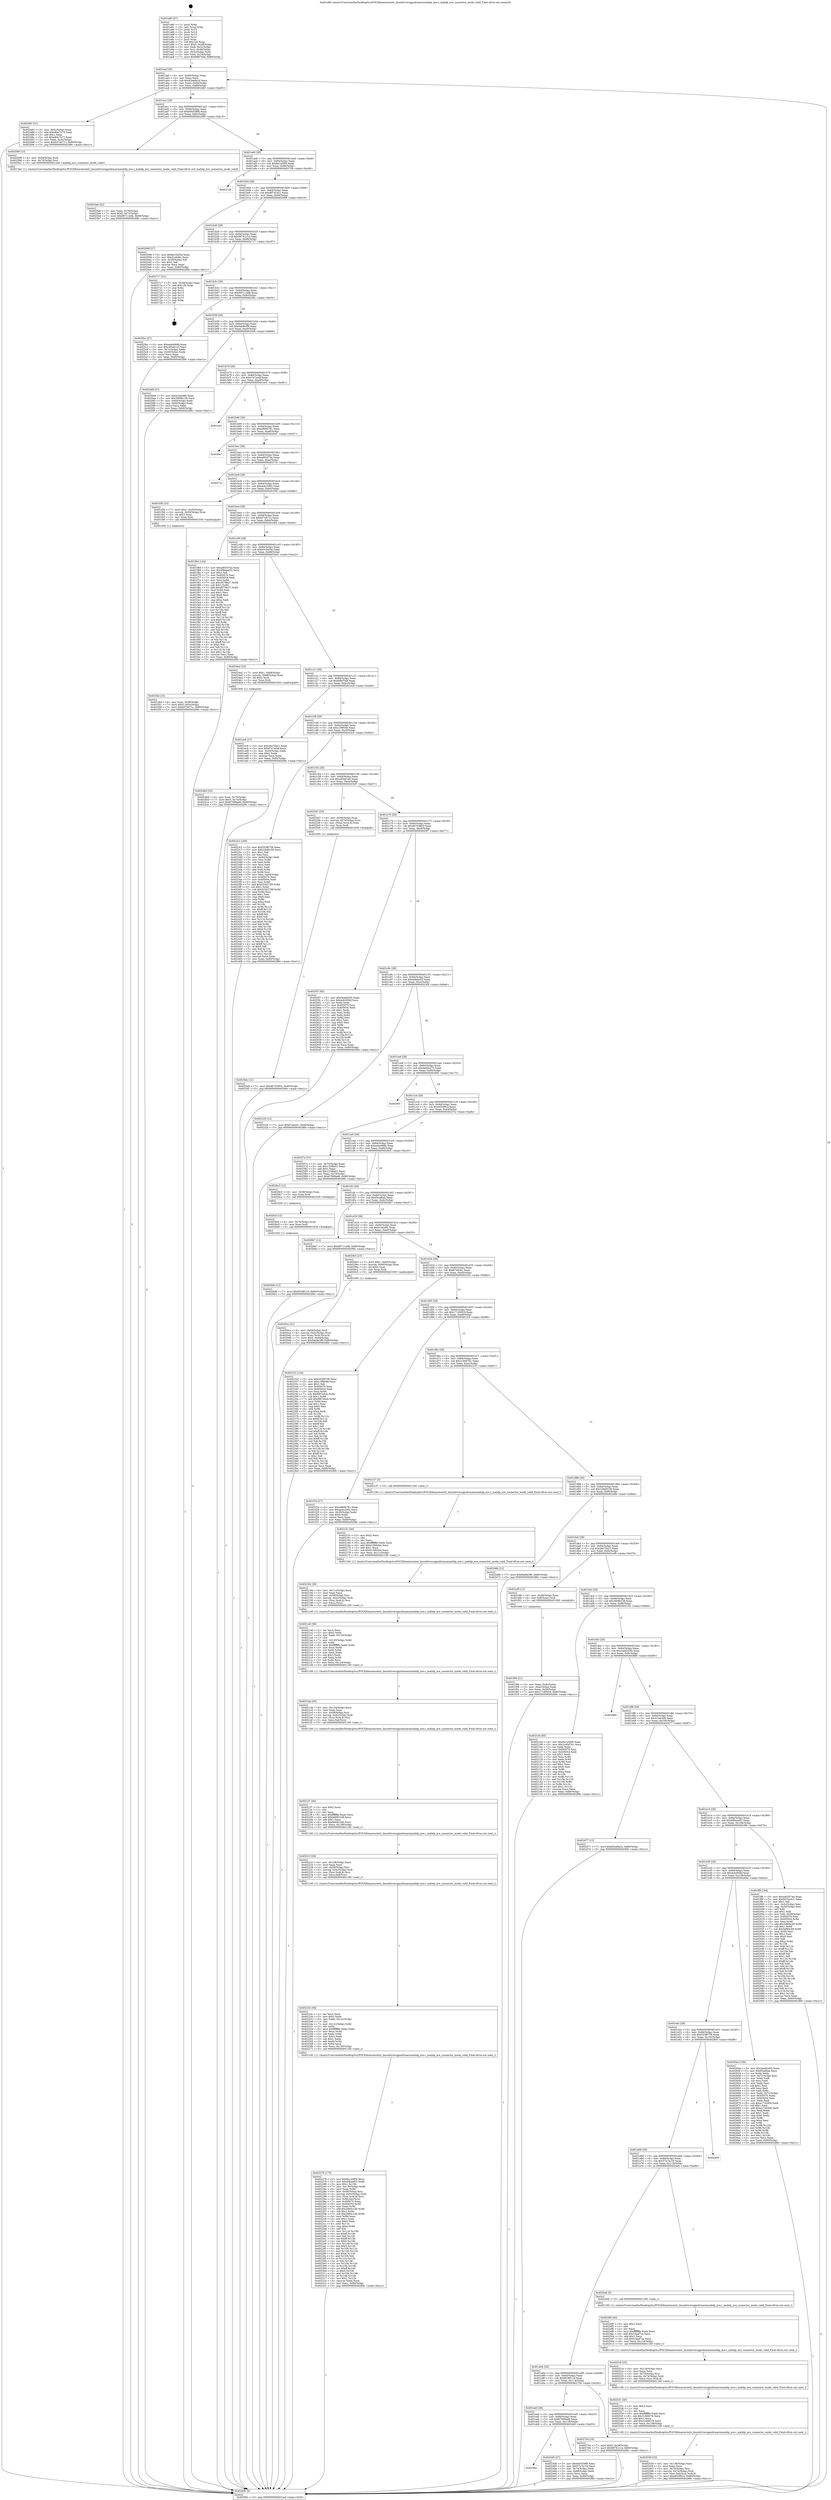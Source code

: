digraph "0x401a80" {
  label = "0x401a80 (/mnt/c/Users/mathe/Desktop/tcc/POCII/binaries/extr_linuxdriversgpudrmarmmalidp_mw.c_malidp_mw_connector_mode_valid_Final-ollvm.out::main(0))"
  labelloc = "t"
  node[shape=record]

  Entry [label="",width=0.3,height=0.3,shape=circle,fillcolor=black,style=filled]
  "0x401aaf" [label="{
     0x401aaf [29]\l
     | [instrs]\l
     &nbsp;&nbsp;0x401aaf \<+3\>: mov -0x80(%rbp),%eax\l
     &nbsp;&nbsp;0x401ab2 \<+2\>: mov %eax,%ecx\l
     &nbsp;&nbsp;0x401ab4 \<+6\>: sub $0x82ea9a1b,%ecx\l
     &nbsp;&nbsp;0x401aba \<+6\>: mov %eax,-0x84(%rbp)\l
     &nbsp;&nbsp;0x401ac0 \<+6\>: mov %ecx,-0x88(%rbp)\l
     &nbsp;&nbsp;0x401ac6 \<+6\>: je 0000000000402483 \<main+0xa03\>\l
  }"]
  "0x402483" [label="{
     0x402483 [31]\l
     | [instrs]\l
     &nbsp;&nbsp;0x402483 \<+3\>: mov -0x5c(%rbp),%eax\l
     &nbsp;&nbsp;0x402486 \<+5\>: add $0xe84c7a73,%eax\l
     &nbsp;&nbsp;0x40248b \<+3\>: add $0x1,%eax\l
     &nbsp;&nbsp;0x40248e \<+5\>: sub $0xe84c7a73,%eax\l
     &nbsp;&nbsp;0x402493 \<+3\>: mov %eax,-0x5c(%rbp)\l
     &nbsp;&nbsp;0x402496 \<+7\>: movl $0xb57e071c,-0x80(%rbp)\l
     &nbsp;&nbsp;0x40249d \<+5\>: jmp 000000000040289c \<main+0xe1c\>\l
  }"]
  "0x401acc" [label="{
     0x401acc [28]\l
     | [instrs]\l
     &nbsp;&nbsp;0x401acc \<+5\>: jmp 0000000000401ad1 \<main+0x51\>\l
     &nbsp;&nbsp;0x401ad1 \<+6\>: mov -0x84(%rbp),%eax\l
     &nbsp;&nbsp;0x401ad7 \<+5\>: sub $0x840558f8,%eax\l
     &nbsp;&nbsp;0x401adc \<+6\>: mov %eax,-0x8c(%rbp)\l
     &nbsp;&nbsp;0x401ae2 \<+6\>: je 0000000000402599 \<main+0xb19\>\l
  }"]
  Exit [label="",width=0.3,height=0.3,shape=circle,fillcolor=black,style=filled,peripheries=2]
  "0x402599" [label="{
     0x402599 [13]\l
     | [instrs]\l
     &nbsp;&nbsp;0x402599 \<+4\>: mov -0x58(%rbp),%rdi\l
     &nbsp;&nbsp;0x40259d \<+4\>: mov -0x70(%rbp),%rsi\l
     &nbsp;&nbsp;0x4025a1 \<+5\>: call 00000000004013a0 \<malidp_mw_connector_mode_valid\>\l
     | [calls]\l
     &nbsp;&nbsp;0x4013a0 \{1\} (/mnt/c/Users/mathe/Desktop/tcc/POCII/binaries/extr_linuxdriversgpudrmarmmalidp_mw.c_malidp_mw_connector_mode_valid_Final-ollvm.out::malidp_mw_connector_mode_valid)\l
  }"]
  "0x401ae8" [label="{
     0x401ae8 [28]\l
     | [instrs]\l
     &nbsp;&nbsp;0x401ae8 \<+5\>: jmp 0000000000401aed \<main+0x6d\>\l
     &nbsp;&nbsp;0x401aed \<+6\>: mov -0x84(%rbp),%eax\l
     &nbsp;&nbsp;0x401af3 \<+5\>: sub $0x8a1a5f59,%eax\l
     &nbsp;&nbsp;0x401af8 \<+6\>: mov %eax,-0x90(%rbp)\l
     &nbsp;&nbsp;0x401afe \<+6\>: je 0000000000402738 \<main+0xcb8\>\l
  }"]
  "0x4026db" [label="{
     0x4026db [12]\l
     | [instrs]\l
     &nbsp;&nbsp;0x4026db \<+7\>: movl $0x6538f11d,-0x80(%rbp)\l
     &nbsp;&nbsp;0x4026e2 \<+5\>: jmp 000000000040289c \<main+0xe1c\>\l
  }"]
  "0x402738" [label="{
     0x402738\l
  }", style=dashed]
  "0x401b04" [label="{
     0x401b04 [28]\l
     | [instrs]\l
     &nbsp;&nbsp;0x401b04 \<+5\>: jmp 0000000000401b09 \<main+0x89\>\l
     &nbsp;&nbsp;0x401b09 \<+6\>: mov -0x84(%rbp),%eax\l
     &nbsp;&nbsp;0x401b0f \<+5\>: sub $0x907d1dc1,%eax\l
     &nbsp;&nbsp;0x401b14 \<+6\>: mov %eax,-0x94(%rbp)\l
     &nbsp;&nbsp;0x401b1a \<+6\>: je 0000000000402098 \<main+0x618\>\l
  }"]
  "0x4026cf" [label="{
     0x4026cf [12]\l
     | [instrs]\l
     &nbsp;&nbsp;0x4026cf \<+4\>: mov -0x70(%rbp),%rax\l
     &nbsp;&nbsp;0x4026d3 \<+3\>: mov %rax,%rdi\l
     &nbsp;&nbsp;0x4026d6 \<+5\>: call 0000000000401030 \<free@plt\>\l
     | [calls]\l
     &nbsp;&nbsp;0x401030 \{1\} (unknown)\l
  }"]
  "0x402098" [label="{
     0x402098 [27]\l
     | [instrs]\l
     &nbsp;&nbsp;0x402098 \<+5\>: mov $0xbcc5a55e,%eax\l
     &nbsp;&nbsp;0x40209d \<+5\>: mov $0x41eb46c,%ecx\l
     &nbsp;&nbsp;0x4020a2 \<+3\>: mov -0x29(%rbp),%dl\l
     &nbsp;&nbsp;0x4020a5 \<+3\>: test $0x1,%dl\l
     &nbsp;&nbsp;0x4020a8 \<+3\>: cmovne %ecx,%eax\l
     &nbsp;&nbsp;0x4020ab \<+3\>: mov %eax,-0x80(%rbp)\l
     &nbsp;&nbsp;0x4020ae \<+5\>: jmp 000000000040289c \<main+0xe1c\>\l
  }"]
  "0x401b20" [label="{
     0x401b20 [28]\l
     | [instrs]\l
     &nbsp;&nbsp;0x401b20 \<+5\>: jmp 0000000000401b25 \<main+0xa5\>\l
     &nbsp;&nbsp;0x401b25 \<+6\>: mov -0x84(%rbp),%eax\l
     &nbsp;&nbsp;0x401b2b \<+5\>: sub $0x98781c1e,%eax\l
     &nbsp;&nbsp;0x401b30 \<+6\>: mov %eax,-0x98(%rbp)\l
     &nbsp;&nbsp;0x401b36 \<+6\>: je 0000000000402717 \<main+0xc97\>\l
  }"]
  "0x4025eb" [label="{
     0x4025eb [12]\l
     | [instrs]\l
     &nbsp;&nbsp;0x4025eb \<+7\>: movl $0xdb703603,-0x80(%rbp)\l
     &nbsp;&nbsp;0x4025f2 \<+5\>: jmp 000000000040289c \<main+0xe1c\>\l
  }"]
  "0x402717" [label="{
     0x402717 [21]\l
     | [instrs]\l
     &nbsp;&nbsp;0x402717 \<+3\>: mov -0x38(%rbp),%eax\l
     &nbsp;&nbsp;0x40271a \<+7\>: add $0x128,%rsp\l
     &nbsp;&nbsp;0x402721 \<+1\>: pop %rbx\l
     &nbsp;&nbsp;0x402722 \<+2\>: pop %r12\l
     &nbsp;&nbsp;0x402724 \<+2\>: pop %r13\l
     &nbsp;&nbsp;0x402726 \<+2\>: pop %r14\l
     &nbsp;&nbsp;0x402728 \<+2\>: pop %r15\l
     &nbsp;&nbsp;0x40272a \<+1\>: pop %rbp\l
     &nbsp;&nbsp;0x40272b \<+1\>: ret\l
  }"]
  "0x401b3c" [label="{
     0x401b3c [28]\l
     | [instrs]\l
     &nbsp;&nbsp;0x401b3c \<+5\>: jmp 0000000000401b41 \<main+0xc1\>\l
     &nbsp;&nbsp;0x401b41 \<+6\>: mov -0x84(%rbp),%eax\l
     &nbsp;&nbsp;0x401b47 \<+5\>: sub $0x997114db,%eax\l
     &nbsp;&nbsp;0x401b4c \<+6\>: mov %eax,-0x9c(%rbp)\l
     &nbsp;&nbsp;0x401b52 \<+6\>: je 00000000004025bc \<main+0xb3c\>\l
  }"]
  "0x4025a6" [label="{
     0x4025a6 [22]\l
     | [instrs]\l
     &nbsp;&nbsp;0x4025a6 \<+3\>: mov %eax,-0x78(%rbp)\l
     &nbsp;&nbsp;0x4025a9 \<+7\>: movl $0x0,-0x7c(%rbp)\l
     &nbsp;&nbsp;0x4025b0 \<+7\>: movl $0x997114db,-0x80(%rbp)\l
     &nbsp;&nbsp;0x4025b7 \<+5\>: jmp 000000000040289c \<main+0xe1c\>\l
  }"]
  "0x4025bc" [label="{
     0x4025bc [27]\l
     | [instrs]\l
     &nbsp;&nbsp;0x4025bc \<+5\>: mov $0xee6a068b,%eax\l
     &nbsp;&nbsp;0x4025c1 \<+5\>: mov $0xc85ab1e5,%ecx\l
     &nbsp;&nbsp;0x4025c6 \<+3\>: mov -0x7c(%rbp),%edx\l
     &nbsp;&nbsp;0x4025c9 \<+3\>: cmp -0x50(%rbp),%edx\l
     &nbsp;&nbsp;0x4025cc \<+3\>: cmovl %ecx,%eax\l
     &nbsp;&nbsp;0x4025cf \<+3\>: mov %eax,-0x80(%rbp)\l
     &nbsp;&nbsp;0x4025d2 \<+5\>: jmp 000000000040289c \<main+0xe1c\>\l
  }"]
  "0x401b58" [label="{
     0x401b58 [28]\l
     | [instrs]\l
     &nbsp;&nbsp;0x401b58 \<+5\>: jmp 0000000000401b5d \<main+0xdd\>\l
     &nbsp;&nbsp;0x401b5d \<+6\>: mov -0x84(%rbp),%eax\l
     &nbsp;&nbsp;0x401b63 \<+5\>: sub $0x9ab9e3f6,%eax\l
     &nbsp;&nbsp;0x401b68 \<+6\>: mov %eax,-0xa0(%rbp)\l
     &nbsp;&nbsp;0x401b6e \<+6\>: je 00000000004020e9 \<main+0x669\>\l
  }"]
  "0x402559" [label="{
     0x402559 [33]\l
     | [instrs]\l
     &nbsp;&nbsp;0x402559 \<+6\>: mov -0x138(%rbp),%ecx\l
     &nbsp;&nbsp;0x40255f \<+3\>: imul %eax,%ecx\l
     &nbsp;&nbsp;0x402562 \<+4\>: mov -0x70(%rbp),%rsi\l
     &nbsp;&nbsp;0x402566 \<+4\>: movslq -0x74(%rbp),%rdi\l
     &nbsp;&nbsp;0x40256a \<+4\>: mov %ecx,0x4(%rsi,%rdi,8)\l
     &nbsp;&nbsp;0x40256e \<+7\>: movl $0xe620f0c2,-0x80(%rbp)\l
     &nbsp;&nbsp;0x402575 \<+5\>: jmp 000000000040289c \<main+0xe1c\>\l
  }"]
  "0x4020e9" [label="{
     0x4020e9 [27]\l
     | [instrs]\l
     &nbsp;&nbsp;0x4020e9 \<+5\>: mov $0x41becbf0,%eax\l
     &nbsp;&nbsp;0x4020ee \<+5\>: mov $0x3908b158,%ecx\l
     &nbsp;&nbsp;0x4020f3 \<+3\>: mov -0x64(%rbp),%edx\l
     &nbsp;&nbsp;0x4020f6 \<+3\>: cmp -0x60(%rbp),%edx\l
     &nbsp;&nbsp;0x4020f9 \<+3\>: cmovl %ecx,%eax\l
     &nbsp;&nbsp;0x4020fc \<+3\>: mov %eax,-0x80(%rbp)\l
     &nbsp;&nbsp;0x4020ff \<+5\>: jmp 000000000040289c \<main+0xe1c\>\l
  }"]
  "0x401b74" [label="{
     0x401b74 [28]\l
     | [instrs]\l
     &nbsp;&nbsp;0x401b74 \<+5\>: jmp 0000000000401b79 \<main+0xf9\>\l
     &nbsp;&nbsp;0x401b79 \<+6\>: mov -0x84(%rbp),%eax\l
     &nbsp;&nbsp;0x401b7f \<+5\>: sub $0xa7a7a4af,%eax\l
     &nbsp;&nbsp;0x401b84 \<+6\>: mov %eax,-0xa4(%rbp)\l
     &nbsp;&nbsp;0x401b8a \<+6\>: je 0000000000401ee1 \<main+0x461\>\l
  }"]
  "0x402531" [label="{
     0x402531 [40]\l
     | [instrs]\l
     &nbsp;&nbsp;0x402531 \<+5\>: mov $0x2,%ecx\l
     &nbsp;&nbsp;0x402536 \<+1\>: cltd\l
     &nbsp;&nbsp;0x402537 \<+2\>: idiv %ecx\l
     &nbsp;&nbsp;0x402539 \<+6\>: imul $0xfffffffe,%edx,%ecx\l
     &nbsp;&nbsp;0x40253f \<+6\>: sub $0x316fd078,%ecx\l
     &nbsp;&nbsp;0x402545 \<+3\>: add $0x1,%ecx\l
     &nbsp;&nbsp;0x402548 \<+6\>: add $0x316fd078,%ecx\l
     &nbsp;&nbsp;0x40254e \<+6\>: mov %ecx,-0x138(%rbp)\l
     &nbsp;&nbsp;0x402554 \<+5\>: call 0000000000401160 \<next_i\>\l
     | [calls]\l
     &nbsp;&nbsp;0x401160 \{1\} (/mnt/c/Users/mathe/Desktop/tcc/POCII/binaries/extr_linuxdriversgpudrmarmmalidp_mw.c_malidp_mw_connector_mode_valid_Final-ollvm.out::next_i)\l
  }"]
  "0x401ee1" [label="{
     0x401ee1\l
  }", style=dashed]
  "0x401b90" [label="{
     0x401b90 [28]\l
     | [instrs]\l
     &nbsp;&nbsp;0x401b90 \<+5\>: jmp 0000000000401b95 \<main+0x115\>\l
     &nbsp;&nbsp;0x401b95 \<+6\>: mov -0x84(%rbp),%eax\l
     &nbsp;&nbsp;0x401b9b \<+5\>: sub $0xa9686781,%eax\l
     &nbsp;&nbsp;0x401ba0 \<+6\>: mov %eax,-0xa8(%rbp)\l
     &nbsp;&nbsp;0x401ba6 \<+6\>: je 00000000004026e7 \<main+0xc67\>\l
  }"]
  "0x402518" [label="{
     0x402518 [25]\l
     | [instrs]\l
     &nbsp;&nbsp;0x402518 \<+6\>: mov -0x134(%rbp),%ecx\l
     &nbsp;&nbsp;0x40251e \<+3\>: imul %eax,%ecx\l
     &nbsp;&nbsp;0x402521 \<+4\>: mov -0x70(%rbp),%rsi\l
     &nbsp;&nbsp;0x402525 \<+4\>: movslq -0x74(%rbp),%rdi\l
     &nbsp;&nbsp;0x402529 \<+3\>: mov %ecx,(%rsi,%rdi,8)\l
     &nbsp;&nbsp;0x40252c \<+5\>: call 0000000000401160 \<next_i\>\l
     | [calls]\l
     &nbsp;&nbsp;0x401160 \{1\} (/mnt/c/Users/mathe/Desktop/tcc/POCII/binaries/extr_linuxdriversgpudrmarmmalidp_mw.c_malidp_mw_connector_mode_valid_Final-ollvm.out::next_i)\l
  }"]
  "0x4026e7" [label="{
     0x4026e7\l
  }", style=dashed]
  "0x401bac" [label="{
     0x401bac [28]\l
     | [instrs]\l
     &nbsp;&nbsp;0x401bac \<+5\>: jmp 0000000000401bb1 \<main+0x131\>\l
     &nbsp;&nbsp;0x401bb1 \<+6\>: mov -0x84(%rbp),%eax\l
     &nbsp;&nbsp;0x401bb7 \<+5\>: sub $0xad02074a,%eax\l
     &nbsp;&nbsp;0x401bbc \<+6\>: mov %eax,-0xac(%rbp)\l
     &nbsp;&nbsp;0x401bc2 \<+6\>: je 000000000040272c \<main+0xcac\>\l
  }"]
  "0x4024f0" [label="{
     0x4024f0 [40]\l
     | [instrs]\l
     &nbsp;&nbsp;0x4024f0 \<+5\>: mov $0x2,%ecx\l
     &nbsp;&nbsp;0x4024f5 \<+1\>: cltd\l
     &nbsp;&nbsp;0x4024f6 \<+2\>: idiv %ecx\l
     &nbsp;&nbsp;0x4024f8 \<+6\>: imul $0xfffffffe,%edx,%ecx\l
     &nbsp;&nbsp;0x4024fe \<+6\>: add $0x53aaf7ca,%ecx\l
     &nbsp;&nbsp;0x402504 \<+3\>: add $0x1,%ecx\l
     &nbsp;&nbsp;0x402507 \<+6\>: sub $0x53aaf7ca,%ecx\l
     &nbsp;&nbsp;0x40250d \<+6\>: mov %ecx,-0x134(%rbp)\l
     &nbsp;&nbsp;0x402513 \<+5\>: call 0000000000401160 \<next_i\>\l
     | [calls]\l
     &nbsp;&nbsp;0x401160 \{1\} (/mnt/c/Users/mathe/Desktop/tcc/POCII/binaries/extr_linuxdriversgpudrmarmmalidp_mw.c_malidp_mw_connector_mode_valid_Final-ollvm.out::next_i)\l
  }"]
  "0x40272c" [label="{
     0x40272c\l
  }", style=dashed]
  "0x401bc8" [label="{
     0x401bc8 [28]\l
     | [instrs]\l
     &nbsp;&nbsp;0x401bc8 \<+5\>: jmp 0000000000401bcd \<main+0x14d\>\l
     &nbsp;&nbsp;0x401bcd \<+6\>: mov -0x84(%rbp),%eax\l
     &nbsp;&nbsp;0x401bd3 \<+5\>: sub $0xae4c2062,%eax\l
     &nbsp;&nbsp;0x401bd8 \<+6\>: mov %eax,-0xb0(%rbp)\l
     &nbsp;&nbsp;0x401bde \<+6\>: je 0000000000401f36 \<main+0x4b6\>\l
  }"]
  "0x401ebc" [label="{
     0x401ebc\l
  }", style=dashed]
  "0x401f36" [label="{
     0x401f36 [23]\l
     | [instrs]\l
     &nbsp;&nbsp;0x401f36 \<+7\>: movl $0x1,-0x50(%rbp)\l
     &nbsp;&nbsp;0x401f3d \<+4\>: movslq -0x50(%rbp),%rax\l
     &nbsp;&nbsp;0x401f41 \<+4\>: shl $0x3,%rax\l
     &nbsp;&nbsp;0x401f45 \<+3\>: mov %rax,%rdi\l
     &nbsp;&nbsp;0x401f48 \<+5\>: call 0000000000401050 \<malloc@plt\>\l
     | [calls]\l
     &nbsp;&nbsp;0x401050 \{1\} (unknown)\l
  }"]
  "0x401be4" [label="{
     0x401be4 [28]\l
     | [instrs]\l
     &nbsp;&nbsp;0x401be4 \<+5\>: jmp 0000000000401be9 \<main+0x169\>\l
     &nbsp;&nbsp;0x401be9 \<+6\>: mov -0x84(%rbp),%eax\l
     &nbsp;&nbsp;0x401bef \<+5\>: sub $0xb57e071c,%eax\l
     &nbsp;&nbsp;0x401bf4 \<+6\>: mov %eax,-0xb4(%rbp)\l
     &nbsp;&nbsp;0x401bfa \<+6\>: je 0000000000401f64 \<main+0x4e4\>\l
  }"]
  "0x4024d0" [label="{
     0x4024d0 [27]\l
     | [instrs]\l
     &nbsp;&nbsp;0x4024d0 \<+5\>: mov $0x840558f8,%eax\l
     &nbsp;&nbsp;0x4024d5 \<+5\>: mov $0x57a7ec16,%ecx\l
     &nbsp;&nbsp;0x4024da \<+3\>: mov -0x74(%rbp),%edx\l
     &nbsp;&nbsp;0x4024dd \<+3\>: cmp -0x68(%rbp),%edx\l
     &nbsp;&nbsp;0x4024e0 \<+3\>: cmovl %ecx,%eax\l
     &nbsp;&nbsp;0x4024e3 \<+3\>: mov %eax,-0x80(%rbp)\l
     &nbsp;&nbsp;0x4024e6 \<+5\>: jmp 000000000040289c \<main+0xe1c\>\l
  }"]
  "0x401f64" [label="{
     0x401f64 [144]\l
     | [instrs]\l
     &nbsp;&nbsp;0x401f64 \<+5\>: mov $0xad02074a,%eax\l
     &nbsp;&nbsp;0x401f69 \<+5\>: mov $0x49bead52,%ecx\l
     &nbsp;&nbsp;0x401f6e \<+2\>: mov $0x1,%dl\l
     &nbsp;&nbsp;0x401f70 \<+7\>: mov 0x405070,%esi\l
     &nbsp;&nbsp;0x401f77 \<+7\>: mov 0x405054,%edi\l
     &nbsp;&nbsp;0x401f7e \<+3\>: mov %esi,%r8d\l
     &nbsp;&nbsp;0x401f81 \<+7\>: sub $0xcf378b27,%r8d\l
     &nbsp;&nbsp;0x401f88 \<+4\>: sub $0x1,%r8d\l
     &nbsp;&nbsp;0x401f8c \<+7\>: add $0xcf378b27,%r8d\l
     &nbsp;&nbsp;0x401f93 \<+4\>: imul %r8d,%esi\l
     &nbsp;&nbsp;0x401f97 \<+3\>: and $0x1,%esi\l
     &nbsp;&nbsp;0x401f9a \<+3\>: cmp $0x0,%esi\l
     &nbsp;&nbsp;0x401f9d \<+4\>: sete %r9b\l
     &nbsp;&nbsp;0x401fa1 \<+3\>: cmp $0xa,%edi\l
     &nbsp;&nbsp;0x401fa4 \<+4\>: setl %r10b\l
     &nbsp;&nbsp;0x401fa8 \<+3\>: mov %r9b,%r11b\l
     &nbsp;&nbsp;0x401fab \<+4\>: xor $0xff,%r11b\l
     &nbsp;&nbsp;0x401faf \<+3\>: mov %r10b,%bl\l
     &nbsp;&nbsp;0x401fb2 \<+3\>: xor $0xff,%bl\l
     &nbsp;&nbsp;0x401fb5 \<+3\>: xor $0x0,%dl\l
     &nbsp;&nbsp;0x401fb8 \<+3\>: mov %r11b,%r14b\l
     &nbsp;&nbsp;0x401fbb \<+4\>: and $0x0,%r14b\l
     &nbsp;&nbsp;0x401fbf \<+3\>: and %dl,%r9b\l
     &nbsp;&nbsp;0x401fc2 \<+3\>: mov %bl,%r15b\l
     &nbsp;&nbsp;0x401fc5 \<+4\>: and $0x0,%r15b\l
     &nbsp;&nbsp;0x401fc9 \<+3\>: and %dl,%r10b\l
     &nbsp;&nbsp;0x401fcc \<+3\>: or %r9b,%r14b\l
     &nbsp;&nbsp;0x401fcf \<+3\>: or %r10b,%r15b\l
     &nbsp;&nbsp;0x401fd2 \<+3\>: xor %r15b,%r14b\l
     &nbsp;&nbsp;0x401fd5 \<+3\>: or %bl,%r11b\l
     &nbsp;&nbsp;0x401fd8 \<+4\>: xor $0xff,%r11b\l
     &nbsp;&nbsp;0x401fdc \<+3\>: or $0x0,%dl\l
     &nbsp;&nbsp;0x401fdf \<+3\>: and %dl,%r11b\l
     &nbsp;&nbsp;0x401fe2 \<+3\>: or %r11b,%r14b\l
     &nbsp;&nbsp;0x401fe5 \<+4\>: test $0x1,%r14b\l
     &nbsp;&nbsp;0x401fe9 \<+3\>: cmovne %ecx,%eax\l
     &nbsp;&nbsp;0x401fec \<+3\>: mov %eax,-0x80(%rbp)\l
     &nbsp;&nbsp;0x401fef \<+5\>: jmp 000000000040289c \<main+0xe1c\>\l
  }"]
  "0x401c00" [label="{
     0x401c00 [28]\l
     | [instrs]\l
     &nbsp;&nbsp;0x401c00 \<+5\>: jmp 0000000000401c05 \<main+0x185\>\l
     &nbsp;&nbsp;0x401c05 \<+6\>: mov -0x84(%rbp),%eax\l
     &nbsp;&nbsp;0x401c0b \<+5\>: sub $0xbcc5a55e,%eax\l
     &nbsp;&nbsp;0x401c10 \<+6\>: mov %eax,-0xb8(%rbp)\l
     &nbsp;&nbsp;0x401c16 \<+6\>: je 00000000004024a2 \<main+0xa22\>\l
  }"]
  "0x401ea0" [label="{
     0x401ea0 [28]\l
     | [instrs]\l
     &nbsp;&nbsp;0x401ea0 \<+5\>: jmp 0000000000401ea5 \<main+0x425\>\l
     &nbsp;&nbsp;0x401ea5 \<+6\>: mov -0x84(%rbp),%eax\l
     &nbsp;&nbsp;0x401eab \<+5\>: sub $0x67068ad6,%eax\l
     &nbsp;&nbsp;0x401eb0 \<+6\>: mov %eax,-0x118(%rbp)\l
     &nbsp;&nbsp;0x401eb6 \<+6\>: je 00000000004024d0 \<main+0xa50\>\l
  }"]
  "0x4024a2" [label="{
     0x4024a2 [23]\l
     | [instrs]\l
     &nbsp;&nbsp;0x4024a2 \<+7\>: movl $0x1,-0x68(%rbp)\l
     &nbsp;&nbsp;0x4024a9 \<+4\>: movslq -0x68(%rbp),%rax\l
     &nbsp;&nbsp;0x4024ad \<+4\>: shl $0x3,%rax\l
     &nbsp;&nbsp;0x4024b1 \<+3\>: mov %rax,%rdi\l
     &nbsp;&nbsp;0x4024b4 \<+5\>: call 0000000000401050 \<malloc@plt\>\l
     | [calls]\l
     &nbsp;&nbsp;0x401050 \{1\} (unknown)\l
  }"]
  "0x401c1c" [label="{
     0x401c1c [28]\l
     | [instrs]\l
     &nbsp;&nbsp;0x401c1c \<+5\>: jmp 0000000000401c21 \<main+0x1a1\>\l
     &nbsp;&nbsp;0x401c21 \<+6\>: mov -0x84(%rbp),%eax\l
     &nbsp;&nbsp;0x401c27 \<+5\>: sub $0xbf807ebf,%eax\l
     &nbsp;&nbsp;0x401c2c \<+6\>: mov %eax,-0xbc(%rbp)\l
     &nbsp;&nbsp;0x401c32 \<+6\>: je 0000000000401ec6 \<main+0x446\>\l
  }"]
  "0x402704" [label="{
     0x402704 [19]\l
     | [instrs]\l
     &nbsp;&nbsp;0x402704 \<+7\>: movl $0x0,-0x38(%rbp)\l
     &nbsp;&nbsp;0x40270b \<+7\>: movl $0x98781c1e,-0x80(%rbp)\l
     &nbsp;&nbsp;0x402712 \<+5\>: jmp 000000000040289c \<main+0xe1c\>\l
  }"]
  "0x401ec6" [label="{
     0x401ec6 [27]\l
     | [instrs]\l
     &nbsp;&nbsp;0x401ec6 \<+5\>: mov $0x26e75b21,%eax\l
     &nbsp;&nbsp;0x401ecb \<+5\>: mov $0xa7a7a4af,%ecx\l
     &nbsp;&nbsp;0x401ed0 \<+3\>: mov -0x34(%rbp),%edx\l
     &nbsp;&nbsp;0x401ed3 \<+3\>: cmp $0x2,%edx\l
     &nbsp;&nbsp;0x401ed6 \<+3\>: cmovne %ecx,%eax\l
     &nbsp;&nbsp;0x401ed9 \<+3\>: mov %eax,-0x80(%rbp)\l
     &nbsp;&nbsp;0x401edc \<+5\>: jmp 000000000040289c \<main+0xe1c\>\l
  }"]
  "0x401c38" [label="{
     0x401c38 [28]\l
     | [instrs]\l
     &nbsp;&nbsp;0x401c38 \<+5\>: jmp 0000000000401c3d \<main+0x1bd\>\l
     &nbsp;&nbsp;0x401c3d \<+6\>: mov -0x84(%rbp),%eax\l
     &nbsp;&nbsp;0x401c43 \<+5\>: sub $0xc1f993fd,%eax\l
     &nbsp;&nbsp;0x401c48 \<+6\>: mov %eax,-0xc0(%rbp)\l
     &nbsp;&nbsp;0x401c4e \<+6\>: je 00000000004023c2 \<main+0x942\>\l
  }"]
  "0x40289c" [label="{
     0x40289c [5]\l
     | [instrs]\l
     &nbsp;&nbsp;0x40289c \<+5\>: jmp 0000000000401aaf \<main+0x2f\>\l
  }"]
  "0x401a80" [label="{
     0x401a80 [47]\l
     | [instrs]\l
     &nbsp;&nbsp;0x401a80 \<+1\>: push %rbp\l
     &nbsp;&nbsp;0x401a81 \<+3\>: mov %rsp,%rbp\l
     &nbsp;&nbsp;0x401a84 \<+2\>: push %r15\l
     &nbsp;&nbsp;0x401a86 \<+2\>: push %r14\l
     &nbsp;&nbsp;0x401a88 \<+2\>: push %r13\l
     &nbsp;&nbsp;0x401a8a \<+2\>: push %r12\l
     &nbsp;&nbsp;0x401a8c \<+1\>: push %rbx\l
     &nbsp;&nbsp;0x401a8d \<+7\>: sub $0x128,%rsp\l
     &nbsp;&nbsp;0x401a94 \<+7\>: movl $0x0,-0x38(%rbp)\l
     &nbsp;&nbsp;0x401a9b \<+3\>: mov %edi,-0x3c(%rbp)\l
     &nbsp;&nbsp;0x401a9e \<+4\>: mov %rsi,-0x48(%rbp)\l
     &nbsp;&nbsp;0x401aa2 \<+3\>: mov -0x3c(%rbp),%edi\l
     &nbsp;&nbsp;0x401aa5 \<+3\>: mov %edi,-0x34(%rbp)\l
     &nbsp;&nbsp;0x401aa8 \<+7\>: movl $0xbf807ebf,-0x80(%rbp)\l
  }"]
  "0x401e84" [label="{
     0x401e84 [28]\l
     | [instrs]\l
     &nbsp;&nbsp;0x401e84 \<+5\>: jmp 0000000000401e89 \<main+0x409\>\l
     &nbsp;&nbsp;0x401e89 \<+6\>: mov -0x84(%rbp),%eax\l
     &nbsp;&nbsp;0x401e8f \<+5\>: sub $0x6538f11d,%eax\l
     &nbsp;&nbsp;0x401e94 \<+6\>: mov %eax,-0x114(%rbp)\l
     &nbsp;&nbsp;0x401e9a \<+6\>: je 0000000000402704 \<main+0xc84\>\l
  }"]
  "0x4023c2" [label="{
     0x4023c2 [169]\l
     | [instrs]\l
     &nbsp;&nbsp;0x4023c2 \<+5\>: mov $0x553f6758,%eax\l
     &nbsp;&nbsp;0x4023c7 \<+5\>: mov $0x229d9150,%ecx\l
     &nbsp;&nbsp;0x4023cc \<+2\>: mov $0x1,%dl\l
     &nbsp;&nbsp;0x4023ce \<+2\>: xor %esi,%esi\l
     &nbsp;&nbsp;0x4023d0 \<+3\>: mov -0x64(%rbp),%edi\l
     &nbsp;&nbsp;0x4023d3 \<+3\>: mov %esi,%r8d\l
     &nbsp;&nbsp;0x4023d6 \<+3\>: sub %edi,%r8d\l
     &nbsp;&nbsp;0x4023d9 \<+2\>: mov %esi,%edi\l
     &nbsp;&nbsp;0x4023db \<+3\>: sub $0x1,%edi\l
     &nbsp;&nbsp;0x4023de \<+3\>: add %edi,%r8d\l
     &nbsp;&nbsp;0x4023e1 \<+3\>: sub %r8d,%esi\l
     &nbsp;&nbsp;0x4023e4 \<+3\>: mov %esi,-0x64(%rbp)\l
     &nbsp;&nbsp;0x4023e7 \<+7\>: mov 0x405070,%esi\l
     &nbsp;&nbsp;0x4023ee \<+7\>: mov 0x405054,%edi\l
     &nbsp;&nbsp;0x4023f5 \<+3\>: mov %esi,%r8d\l
     &nbsp;&nbsp;0x4023f8 \<+7\>: add $0x533d2789,%r8d\l
     &nbsp;&nbsp;0x4023ff \<+4\>: sub $0x1,%r8d\l
     &nbsp;&nbsp;0x402403 \<+7\>: sub $0x533d2789,%r8d\l
     &nbsp;&nbsp;0x40240a \<+4\>: imul %r8d,%esi\l
     &nbsp;&nbsp;0x40240e \<+3\>: and $0x1,%esi\l
     &nbsp;&nbsp;0x402411 \<+3\>: cmp $0x0,%esi\l
     &nbsp;&nbsp;0x402414 \<+4\>: sete %r9b\l
     &nbsp;&nbsp;0x402418 \<+3\>: cmp $0xa,%edi\l
     &nbsp;&nbsp;0x40241b \<+4\>: setl %r10b\l
     &nbsp;&nbsp;0x40241f \<+3\>: mov %r9b,%r11b\l
     &nbsp;&nbsp;0x402422 \<+4\>: xor $0xff,%r11b\l
     &nbsp;&nbsp;0x402426 \<+3\>: mov %r10b,%bl\l
     &nbsp;&nbsp;0x402429 \<+3\>: xor $0xff,%bl\l
     &nbsp;&nbsp;0x40242c \<+3\>: xor $0x0,%dl\l
     &nbsp;&nbsp;0x40242f \<+3\>: mov %r11b,%r14b\l
     &nbsp;&nbsp;0x402432 \<+4\>: and $0x0,%r14b\l
     &nbsp;&nbsp;0x402436 \<+3\>: and %dl,%r9b\l
     &nbsp;&nbsp;0x402439 \<+3\>: mov %bl,%r15b\l
     &nbsp;&nbsp;0x40243c \<+4\>: and $0x0,%r15b\l
     &nbsp;&nbsp;0x402440 \<+3\>: and %dl,%r10b\l
     &nbsp;&nbsp;0x402443 \<+3\>: or %r9b,%r14b\l
     &nbsp;&nbsp;0x402446 \<+3\>: or %r10b,%r15b\l
     &nbsp;&nbsp;0x402449 \<+3\>: xor %r15b,%r14b\l
     &nbsp;&nbsp;0x40244c \<+3\>: or %bl,%r11b\l
     &nbsp;&nbsp;0x40244f \<+4\>: xor $0xff,%r11b\l
     &nbsp;&nbsp;0x402453 \<+3\>: or $0x0,%dl\l
     &nbsp;&nbsp;0x402456 \<+3\>: and %dl,%r11b\l
     &nbsp;&nbsp;0x402459 \<+3\>: or %r11b,%r14b\l
     &nbsp;&nbsp;0x40245c \<+4\>: test $0x1,%r14b\l
     &nbsp;&nbsp;0x402460 \<+3\>: cmovne %ecx,%eax\l
     &nbsp;&nbsp;0x402463 \<+3\>: mov %eax,-0x80(%rbp)\l
     &nbsp;&nbsp;0x402466 \<+5\>: jmp 000000000040289c \<main+0xe1c\>\l
  }"]
  "0x401c54" [label="{
     0x401c54 [28]\l
     | [instrs]\l
     &nbsp;&nbsp;0x401c54 \<+5\>: jmp 0000000000401c59 \<main+0x1d9\>\l
     &nbsp;&nbsp;0x401c59 \<+6\>: mov -0x84(%rbp),%eax\l
     &nbsp;&nbsp;0x401c5f \<+5\>: sub $0xc85ab1e5,%eax\l
     &nbsp;&nbsp;0x401c64 \<+6\>: mov %eax,-0xc4(%rbp)\l
     &nbsp;&nbsp;0x401c6a \<+6\>: je 00000000004025d7 \<main+0xb57\>\l
  }"]
  "0x4024eb" [label="{
     0x4024eb [5]\l
     | [instrs]\l
     &nbsp;&nbsp;0x4024eb \<+5\>: call 0000000000401160 \<next_i\>\l
     | [calls]\l
     &nbsp;&nbsp;0x401160 \{1\} (/mnt/c/Users/mathe/Desktop/tcc/POCII/binaries/extr_linuxdriversgpudrmarmmalidp_mw.c_malidp_mw_connector_mode_valid_Final-ollvm.out::next_i)\l
  }"]
  "0x4025d7" [label="{
     0x4025d7 [20]\l
     | [instrs]\l
     &nbsp;&nbsp;0x4025d7 \<+4\>: mov -0x58(%rbp),%rax\l
     &nbsp;&nbsp;0x4025db \<+4\>: movslq -0x7c(%rbp),%rcx\l
     &nbsp;&nbsp;0x4025df \<+4\>: mov (%rax,%rcx,8),%rax\l
     &nbsp;&nbsp;0x4025e3 \<+3\>: mov %rax,%rdi\l
     &nbsp;&nbsp;0x4025e6 \<+5\>: call 0000000000401030 \<free@plt\>\l
     | [calls]\l
     &nbsp;&nbsp;0x401030 \{1\} (unknown)\l
  }"]
  "0x401c70" [label="{
     0x401c70 [28]\l
     | [instrs]\l
     &nbsp;&nbsp;0x401c70 \<+5\>: jmp 0000000000401c75 \<main+0x1f5\>\l
     &nbsp;&nbsp;0x401c75 \<+6\>: mov -0x84(%rbp),%eax\l
     &nbsp;&nbsp;0x401c7b \<+5\>: sub $0xdb703603,%eax\l
     &nbsp;&nbsp;0x401c80 \<+6\>: mov %eax,-0xc8(%rbp)\l
     &nbsp;&nbsp;0x401c86 \<+6\>: je 00000000004025f7 \<main+0xb77\>\l
  }"]
  "0x401e68" [label="{
     0x401e68 [28]\l
     | [instrs]\l
     &nbsp;&nbsp;0x401e68 \<+5\>: jmp 0000000000401e6d \<main+0x3ed\>\l
     &nbsp;&nbsp;0x401e6d \<+6\>: mov -0x84(%rbp),%eax\l
     &nbsp;&nbsp;0x401e73 \<+5\>: sub $0x57a7ec16,%eax\l
     &nbsp;&nbsp;0x401e78 \<+6\>: mov %eax,-0x110(%rbp)\l
     &nbsp;&nbsp;0x401e7e \<+6\>: je 00000000004024eb \<main+0xa6b\>\l
  }"]
  "0x4025f7" [label="{
     0x4025f7 [83]\l
     | [instrs]\l
     &nbsp;&nbsp;0x4025f7 \<+5\>: mov $0x3add2450,%eax\l
     &nbsp;&nbsp;0x4025fc \<+5\>: mov $0x4cb393bf,%ecx\l
     &nbsp;&nbsp;0x402601 \<+2\>: xor %edx,%edx\l
     &nbsp;&nbsp;0x402603 \<+7\>: mov 0x405070,%esi\l
     &nbsp;&nbsp;0x40260a \<+7\>: mov 0x405054,%edi\l
     &nbsp;&nbsp;0x402611 \<+3\>: sub $0x1,%edx\l
     &nbsp;&nbsp;0x402614 \<+3\>: mov %esi,%r8d\l
     &nbsp;&nbsp;0x402617 \<+3\>: add %edx,%r8d\l
     &nbsp;&nbsp;0x40261a \<+4\>: imul %r8d,%esi\l
     &nbsp;&nbsp;0x40261e \<+3\>: and $0x1,%esi\l
     &nbsp;&nbsp;0x402621 \<+3\>: cmp $0x0,%esi\l
     &nbsp;&nbsp;0x402624 \<+4\>: sete %r9b\l
     &nbsp;&nbsp;0x402628 \<+3\>: cmp $0xa,%edi\l
     &nbsp;&nbsp;0x40262b \<+4\>: setl %r10b\l
     &nbsp;&nbsp;0x40262f \<+3\>: mov %r9b,%r11b\l
     &nbsp;&nbsp;0x402632 \<+3\>: and %r10b,%r11b\l
     &nbsp;&nbsp;0x402635 \<+3\>: xor %r10b,%r9b\l
     &nbsp;&nbsp;0x402638 \<+3\>: or %r9b,%r11b\l
     &nbsp;&nbsp;0x40263b \<+4\>: test $0x1,%r11b\l
     &nbsp;&nbsp;0x40263f \<+3\>: cmovne %ecx,%eax\l
     &nbsp;&nbsp;0x402642 \<+3\>: mov %eax,-0x80(%rbp)\l
     &nbsp;&nbsp;0x402645 \<+5\>: jmp 000000000040289c \<main+0xe1c\>\l
  }"]
  "0x401c8c" [label="{
     0x401c8c [28]\l
     | [instrs]\l
     &nbsp;&nbsp;0x401c8c \<+5\>: jmp 0000000000401c91 \<main+0x211\>\l
     &nbsp;&nbsp;0x401c91 \<+6\>: mov -0x84(%rbp),%eax\l
     &nbsp;&nbsp;0x401c97 \<+5\>: sub $0xddbaef23,%eax\l
     &nbsp;&nbsp;0x401c9c \<+6\>: mov %eax,-0xcc(%rbp)\l
     &nbsp;&nbsp;0x401ca2 \<+6\>: je 0000000000402326 \<main+0x8a6\>\l
  }"]
  "0x40285f" [label="{
     0x40285f\l
  }", style=dashed]
  "0x402326" [label="{
     0x402326 [12]\l
     | [instrs]\l
     &nbsp;&nbsp;0x402326 \<+7\>: movl $0x87a9cb1,-0x80(%rbp)\l
     &nbsp;&nbsp;0x40232d \<+5\>: jmp 000000000040289c \<main+0xe1c\>\l
  }"]
  "0x401ca8" [label="{
     0x401ca8 [28]\l
     | [instrs]\l
     &nbsp;&nbsp;0x401ca8 \<+5\>: jmp 0000000000401cad \<main+0x22d\>\l
     &nbsp;&nbsp;0x401cad \<+6\>: mov -0x84(%rbp),%eax\l
     &nbsp;&nbsp;0x401cb3 \<+5\>: sub $0xded2e275,%eax\l
     &nbsp;&nbsp;0x401cb8 \<+6\>: mov %eax,-0xd0(%rbp)\l
     &nbsp;&nbsp;0x401cbe \<+6\>: je 00000000004026f3 \<main+0xc73\>\l
  }"]
  "0x401e4c" [label="{
     0x401e4c [28]\l
     | [instrs]\l
     &nbsp;&nbsp;0x401e4c \<+5\>: jmp 0000000000401e51 \<main+0x3d1\>\l
     &nbsp;&nbsp;0x401e51 \<+6\>: mov -0x84(%rbp),%eax\l
     &nbsp;&nbsp;0x401e57 \<+5\>: sub $0x553f6758,%eax\l
     &nbsp;&nbsp;0x401e5c \<+6\>: mov %eax,-0x10c(%rbp)\l
     &nbsp;&nbsp;0x401e62 \<+6\>: je 000000000040285f \<main+0xddf\>\l
  }"]
  "0x4026f3" [label="{
     0x4026f3\l
  }", style=dashed]
  "0x401cc4" [label="{
     0x401cc4 [28]\l
     | [instrs]\l
     &nbsp;&nbsp;0x401cc4 \<+5\>: jmp 0000000000401cc9 \<main+0x249\>\l
     &nbsp;&nbsp;0x401cc9 \<+6\>: mov -0x84(%rbp),%eax\l
     &nbsp;&nbsp;0x401ccf \<+5\>: sub $0xe620f0c2,%eax\l
     &nbsp;&nbsp;0x401cd4 \<+6\>: mov %eax,-0xd4(%rbp)\l
     &nbsp;&nbsp;0x401cda \<+6\>: je 000000000040257a \<main+0xafa\>\l
  }"]
  "0x40264a" [label="{
     0x40264a [109]\l
     | [instrs]\l
     &nbsp;&nbsp;0x40264a \<+5\>: mov $0x3add2450,%eax\l
     &nbsp;&nbsp;0x40264f \<+5\>: mov $0xf5caf6aa,%ecx\l
     &nbsp;&nbsp;0x402654 \<+2\>: xor %edx,%edx\l
     &nbsp;&nbsp;0x402656 \<+3\>: mov -0x7c(%rbp),%esi\l
     &nbsp;&nbsp;0x402659 \<+2\>: mov %edx,%edi\l
     &nbsp;&nbsp;0x40265b \<+2\>: sub %esi,%edi\l
     &nbsp;&nbsp;0x40265d \<+2\>: mov %edx,%esi\l
     &nbsp;&nbsp;0x40265f \<+3\>: sub $0x1,%esi\l
     &nbsp;&nbsp;0x402662 \<+2\>: add %esi,%edi\l
     &nbsp;&nbsp;0x402664 \<+2\>: sub %edi,%edx\l
     &nbsp;&nbsp;0x402666 \<+3\>: mov %edx,-0x7c(%rbp)\l
     &nbsp;&nbsp;0x402669 \<+7\>: mov 0x405070,%edx\l
     &nbsp;&nbsp;0x402670 \<+7\>: mov 0x405054,%esi\l
     &nbsp;&nbsp;0x402677 \<+2\>: mov %edx,%edi\l
     &nbsp;&nbsp;0x402679 \<+6\>: sub $0xa172045b,%edi\l
     &nbsp;&nbsp;0x40267f \<+3\>: sub $0x1,%edi\l
     &nbsp;&nbsp;0x402682 \<+6\>: add $0xa172045b,%edi\l
     &nbsp;&nbsp;0x402688 \<+3\>: imul %edi,%edx\l
     &nbsp;&nbsp;0x40268b \<+3\>: and $0x1,%edx\l
     &nbsp;&nbsp;0x40268e \<+3\>: cmp $0x0,%edx\l
     &nbsp;&nbsp;0x402691 \<+4\>: sete %r8b\l
     &nbsp;&nbsp;0x402695 \<+3\>: cmp $0xa,%esi\l
     &nbsp;&nbsp;0x402698 \<+4\>: setl %r9b\l
     &nbsp;&nbsp;0x40269c \<+3\>: mov %r8b,%r10b\l
     &nbsp;&nbsp;0x40269f \<+3\>: and %r9b,%r10b\l
     &nbsp;&nbsp;0x4026a2 \<+3\>: xor %r9b,%r8b\l
     &nbsp;&nbsp;0x4026a5 \<+3\>: or %r8b,%r10b\l
     &nbsp;&nbsp;0x4026a8 \<+4\>: test $0x1,%r10b\l
     &nbsp;&nbsp;0x4026ac \<+3\>: cmovne %ecx,%eax\l
     &nbsp;&nbsp;0x4026af \<+3\>: mov %eax,-0x80(%rbp)\l
     &nbsp;&nbsp;0x4026b2 \<+5\>: jmp 000000000040289c \<main+0xe1c\>\l
  }"]
  "0x40257a" [label="{
     0x40257a [31]\l
     | [instrs]\l
     &nbsp;&nbsp;0x40257a \<+3\>: mov -0x74(%rbp),%eax\l
     &nbsp;&nbsp;0x40257d \<+5\>: sub $0x1238fa51,%eax\l
     &nbsp;&nbsp;0x402582 \<+3\>: add $0x1,%eax\l
     &nbsp;&nbsp;0x402585 \<+5\>: add $0x1238fa51,%eax\l
     &nbsp;&nbsp;0x40258a \<+3\>: mov %eax,-0x74(%rbp)\l
     &nbsp;&nbsp;0x40258d \<+7\>: movl $0x67068ad6,-0x80(%rbp)\l
     &nbsp;&nbsp;0x402594 \<+5\>: jmp 000000000040289c \<main+0xe1c\>\l
  }"]
  "0x401ce0" [label="{
     0x401ce0 [28]\l
     | [instrs]\l
     &nbsp;&nbsp;0x401ce0 \<+5\>: jmp 0000000000401ce5 \<main+0x265\>\l
     &nbsp;&nbsp;0x401ce5 \<+6\>: mov -0x84(%rbp),%eax\l
     &nbsp;&nbsp;0x401ceb \<+5\>: sub $0xee6a068b,%eax\l
     &nbsp;&nbsp;0x401cf0 \<+6\>: mov %eax,-0xd8(%rbp)\l
     &nbsp;&nbsp;0x401cf6 \<+6\>: je 00000000004026c3 \<main+0xc43\>\l
  }"]
  "0x4024b9" [label="{
     0x4024b9 [23]\l
     | [instrs]\l
     &nbsp;&nbsp;0x4024b9 \<+4\>: mov %rax,-0x70(%rbp)\l
     &nbsp;&nbsp;0x4024bd \<+7\>: movl $0x0,-0x74(%rbp)\l
     &nbsp;&nbsp;0x4024c4 \<+7\>: movl $0x67068ad6,-0x80(%rbp)\l
     &nbsp;&nbsp;0x4024cb \<+5\>: jmp 000000000040289c \<main+0xe1c\>\l
  }"]
  "0x4026c3" [label="{
     0x4026c3 [12]\l
     | [instrs]\l
     &nbsp;&nbsp;0x4026c3 \<+4\>: mov -0x58(%rbp),%rax\l
     &nbsp;&nbsp;0x4026c7 \<+3\>: mov %rax,%rdi\l
     &nbsp;&nbsp;0x4026ca \<+5\>: call 0000000000401030 \<free@plt\>\l
     | [calls]\l
     &nbsp;&nbsp;0x401030 \{1\} (unknown)\l
  }"]
  "0x401cfc" [label="{
     0x401cfc [28]\l
     | [instrs]\l
     &nbsp;&nbsp;0x401cfc \<+5\>: jmp 0000000000401d01 \<main+0x281\>\l
     &nbsp;&nbsp;0x401d01 \<+6\>: mov -0x84(%rbp),%eax\l
     &nbsp;&nbsp;0x401d07 \<+5\>: sub $0xf5caf6aa,%eax\l
     &nbsp;&nbsp;0x401d0c \<+6\>: mov %eax,-0xdc(%rbp)\l
     &nbsp;&nbsp;0x401d12 \<+6\>: je 00000000004026b7 \<main+0xc37\>\l
  }"]
  "0x402276" [label="{
     0x402276 [176]\l
     | [instrs]\l
     &nbsp;&nbsp;0x402276 \<+5\>: mov $0x8a1a5f59,%ecx\l
     &nbsp;&nbsp;0x40227b \<+5\>: mov $0xddbaef23,%edx\l
     &nbsp;&nbsp;0x402280 \<+3\>: mov $0x1,%r10b\l
     &nbsp;&nbsp;0x402283 \<+7\>: mov -0x130(%rbp),%r8d\l
     &nbsp;&nbsp;0x40228a \<+4\>: imul %eax,%r8d\l
     &nbsp;&nbsp;0x40228e \<+4\>: mov -0x58(%rbp),%rsi\l
     &nbsp;&nbsp;0x402292 \<+4\>: movslq -0x5c(%rbp),%rdi\l
     &nbsp;&nbsp;0x402296 \<+4\>: mov (%rsi,%rdi,8),%rsi\l
     &nbsp;&nbsp;0x40229a \<+4\>: mov %r8d,0xc(%rsi)\l
     &nbsp;&nbsp;0x40229e \<+7\>: mov 0x405070,%eax\l
     &nbsp;&nbsp;0x4022a5 \<+8\>: mov 0x405054,%r8d\l
     &nbsp;&nbsp;0x4022ad \<+3\>: mov %eax,%r9d\l
     &nbsp;&nbsp;0x4022b0 \<+7\>: add $0x2860c14b,%r9d\l
     &nbsp;&nbsp;0x4022b7 \<+4\>: sub $0x1,%r9d\l
     &nbsp;&nbsp;0x4022bb \<+7\>: sub $0x2860c14b,%r9d\l
     &nbsp;&nbsp;0x4022c2 \<+4\>: imul %r9d,%eax\l
     &nbsp;&nbsp;0x4022c6 \<+3\>: and $0x1,%eax\l
     &nbsp;&nbsp;0x4022c9 \<+3\>: cmp $0x0,%eax\l
     &nbsp;&nbsp;0x4022cc \<+4\>: sete %r11b\l
     &nbsp;&nbsp;0x4022d0 \<+4\>: cmp $0xa,%r8d\l
     &nbsp;&nbsp;0x4022d4 \<+3\>: setl %bl\l
     &nbsp;&nbsp;0x4022d7 \<+3\>: mov %r11b,%r14b\l
     &nbsp;&nbsp;0x4022da \<+4\>: xor $0xff,%r14b\l
     &nbsp;&nbsp;0x4022de \<+3\>: mov %bl,%r15b\l
     &nbsp;&nbsp;0x4022e1 \<+4\>: xor $0xff,%r15b\l
     &nbsp;&nbsp;0x4022e5 \<+4\>: xor $0x0,%r10b\l
     &nbsp;&nbsp;0x4022e9 \<+3\>: mov %r14b,%r12b\l
     &nbsp;&nbsp;0x4022ec \<+4\>: and $0x0,%r12b\l
     &nbsp;&nbsp;0x4022f0 \<+3\>: and %r10b,%r11b\l
     &nbsp;&nbsp;0x4022f3 \<+3\>: mov %r15b,%r13b\l
     &nbsp;&nbsp;0x4022f6 \<+4\>: and $0x0,%r13b\l
     &nbsp;&nbsp;0x4022fa \<+3\>: and %r10b,%bl\l
     &nbsp;&nbsp;0x4022fd \<+3\>: or %r11b,%r12b\l
     &nbsp;&nbsp;0x402300 \<+3\>: or %bl,%r13b\l
     &nbsp;&nbsp;0x402303 \<+3\>: xor %r13b,%r12b\l
     &nbsp;&nbsp;0x402306 \<+3\>: or %r15b,%r14b\l
     &nbsp;&nbsp;0x402309 \<+4\>: xor $0xff,%r14b\l
     &nbsp;&nbsp;0x40230d \<+4\>: or $0x0,%r10b\l
     &nbsp;&nbsp;0x402311 \<+3\>: and %r10b,%r14b\l
     &nbsp;&nbsp;0x402314 \<+3\>: or %r14b,%r12b\l
     &nbsp;&nbsp;0x402317 \<+4\>: test $0x1,%r12b\l
     &nbsp;&nbsp;0x40231b \<+3\>: cmovne %edx,%ecx\l
     &nbsp;&nbsp;0x40231e \<+3\>: mov %ecx,-0x80(%rbp)\l
     &nbsp;&nbsp;0x402321 \<+5\>: jmp 000000000040289c \<main+0xe1c\>\l
  }"]
  "0x4026b7" [label="{
     0x4026b7 [12]\l
     | [instrs]\l
     &nbsp;&nbsp;0x4026b7 \<+7\>: movl $0x997114db,-0x80(%rbp)\l
     &nbsp;&nbsp;0x4026be \<+5\>: jmp 000000000040289c \<main+0xe1c\>\l
  }"]
  "0x401d18" [label="{
     0x401d18 [28]\l
     | [instrs]\l
     &nbsp;&nbsp;0x401d18 \<+5\>: jmp 0000000000401d1d \<main+0x29d\>\l
     &nbsp;&nbsp;0x401d1d \<+6\>: mov -0x84(%rbp),%eax\l
     &nbsp;&nbsp;0x401d23 \<+5\>: sub $0x41eb46c,%eax\l
     &nbsp;&nbsp;0x401d28 \<+6\>: mov %eax,-0xe0(%rbp)\l
     &nbsp;&nbsp;0x401d2e \<+6\>: je 00000000004020b3 \<main+0x633\>\l
  }"]
  "0x40223c" [label="{
     0x40223c [58]\l
     | [instrs]\l
     &nbsp;&nbsp;0x40223c \<+2\>: xor %ecx,%ecx\l
     &nbsp;&nbsp;0x40223e \<+5\>: mov $0x2,%edx\l
     &nbsp;&nbsp;0x402243 \<+6\>: mov %edx,-0x12c(%rbp)\l
     &nbsp;&nbsp;0x402249 \<+1\>: cltd\l
     &nbsp;&nbsp;0x40224a \<+7\>: mov -0x12c(%rbp),%r8d\l
     &nbsp;&nbsp;0x402251 \<+3\>: idiv %r8d\l
     &nbsp;&nbsp;0x402254 \<+6\>: imul $0xfffffffe,%edx,%edx\l
     &nbsp;&nbsp;0x40225a \<+3\>: mov %ecx,%r9d\l
     &nbsp;&nbsp;0x40225d \<+3\>: sub %edx,%r9d\l
     &nbsp;&nbsp;0x402260 \<+2\>: mov %ecx,%edx\l
     &nbsp;&nbsp;0x402262 \<+3\>: sub $0x1,%edx\l
     &nbsp;&nbsp;0x402265 \<+3\>: add %edx,%r9d\l
     &nbsp;&nbsp;0x402268 \<+3\>: sub %r9d,%ecx\l
     &nbsp;&nbsp;0x40226b \<+6\>: mov %ecx,-0x130(%rbp)\l
     &nbsp;&nbsp;0x402271 \<+5\>: call 0000000000401160 \<next_i\>\l
     | [calls]\l
     &nbsp;&nbsp;0x401160 \{1\} (/mnt/c/Users/mathe/Desktop/tcc/POCII/binaries/extr_linuxdriversgpudrmarmmalidp_mw.c_malidp_mw_connector_mode_valid_Final-ollvm.out::next_i)\l
  }"]
  "0x4020b3" [label="{
     0x4020b3 [23]\l
     | [instrs]\l
     &nbsp;&nbsp;0x4020b3 \<+7\>: movl $0x1,-0x60(%rbp)\l
     &nbsp;&nbsp;0x4020ba \<+4\>: movslq -0x60(%rbp),%rax\l
     &nbsp;&nbsp;0x4020be \<+4\>: shl $0x4,%rax\l
     &nbsp;&nbsp;0x4020c2 \<+3\>: mov %rax,%rdi\l
     &nbsp;&nbsp;0x4020c5 \<+5\>: call 0000000000401050 \<malloc@plt\>\l
     | [calls]\l
     &nbsp;&nbsp;0x401050 \{1\} (unknown)\l
  }"]
  "0x401d34" [label="{
     0x401d34 [28]\l
     | [instrs]\l
     &nbsp;&nbsp;0x401d34 \<+5\>: jmp 0000000000401d39 \<main+0x2b9\>\l
     &nbsp;&nbsp;0x401d39 \<+6\>: mov -0x84(%rbp),%eax\l
     &nbsp;&nbsp;0x401d3f \<+5\>: sub $0x87a9cb1,%eax\l
     &nbsp;&nbsp;0x401d44 \<+6\>: mov %eax,-0xe4(%rbp)\l
     &nbsp;&nbsp;0x401d4a \<+6\>: je 0000000000402332 \<main+0x8b2\>\l
  }"]
  "0x40221f" [label="{
     0x40221f [29]\l
     | [instrs]\l
     &nbsp;&nbsp;0x40221f \<+6\>: mov -0x128(%rbp),%ecx\l
     &nbsp;&nbsp;0x402225 \<+3\>: imul %eax,%ecx\l
     &nbsp;&nbsp;0x402228 \<+4\>: mov -0x58(%rbp),%rsi\l
     &nbsp;&nbsp;0x40222c \<+4\>: movslq -0x5c(%rbp),%rdi\l
     &nbsp;&nbsp;0x402230 \<+4\>: mov (%rsi,%rdi,8),%rsi\l
     &nbsp;&nbsp;0x402234 \<+3\>: mov %ecx,0x8(%rsi)\l
     &nbsp;&nbsp;0x402237 \<+5\>: call 0000000000401160 \<next_i\>\l
     | [calls]\l
     &nbsp;&nbsp;0x401160 \{1\} (/mnt/c/Users/mathe/Desktop/tcc/POCII/binaries/extr_linuxdriversgpudrmarmmalidp_mw.c_malidp_mw_connector_mode_valid_Final-ollvm.out::next_i)\l
  }"]
  "0x402332" [label="{
     0x402332 [144]\l
     | [instrs]\l
     &nbsp;&nbsp;0x402332 \<+5\>: mov $0x553f6758,%eax\l
     &nbsp;&nbsp;0x402337 \<+5\>: mov $0xc1f993fd,%ecx\l
     &nbsp;&nbsp;0x40233c \<+2\>: mov $0x1,%dl\l
     &nbsp;&nbsp;0x40233e \<+7\>: mov 0x405070,%esi\l
     &nbsp;&nbsp;0x402345 \<+7\>: mov 0x405054,%edi\l
     &nbsp;&nbsp;0x40234c \<+3\>: mov %esi,%r8d\l
     &nbsp;&nbsp;0x40234f \<+7\>: sub $0xf987e6cb,%r8d\l
     &nbsp;&nbsp;0x402356 \<+4\>: sub $0x1,%r8d\l
     &nbsp;&nbsp;0x40235a \<+7\>: add $0xf987e6cb,%r8d\l
     &nbsp;&nbsp;0x402361 \<+4\>: imul %r8d,%esi\l
     &nbsp;&nbsp;0x402365 \<+3\>: and $0x1,%esi\l
     &nbsp;&nbsp;0x402368 \<+3\>: cmp $0x0,%esi\l
     &nbsp;&nbsp;0x40236b \<+4\>: sete %r9b\l
     &nbsp;&nbsp;0x40236f \<+3\>: cmp $0xa,%edi\l
     &nbsp;&nbsp;0x402372 \<+4\>: setl %r10b\l
     &nbsp;&nbsp;0x402376 \<+3\>: mov %r9b,%r11b\l
     &nbsp;&nbsp;0x402379 \<+4\>: xor $0xff,%r11b\l
     &nbsp;&nbsp;0x40237d \<+3\>: mov %r10b,%bl\l
     &nbsp;&nbsp;0x402380 \<+3\>: xor $0xff,%bl\l
     &nbsp;&nbsp;0x402383 \<+3\>: xor $0x1,%dl\l
     &nbsp;&nbsp;0x402386 \<+3\>: mov %r11b,%r14b\l
     &nbsp;&nbsp;0x402389 \<+4\>: and $0xff,%r14b\l
     &nbsp;&nbsp;0x40238d \<+3\>: and %dl,%r9b\l
     &nbsp;&nbsp;0x402390 \<+3\>: mov %bl,%r15b\l
     &nbsp;&nbsp;0x402393 \<+4\>: and $0xff,%r15b\l
     &nbsp;&nbsp;0x402397 \<+3\>: and %dl,%r10b\l
     &nbsp;&nbsp;0x40239a \<+3\>: or %r9b,%r14b\l
     &nbsp;&nbsp;0x40239d \<+3\>: or %r10b,%r15b\l
     &nbsp;&nbsp;0x4023a0 \<+3\>: xor %r15b,%r14b\l
     &nbsp;&nbsp;0x4023a3 \<+3\>: or %bl,%r11b\l
     &nbsp;&nbsp;0x4023a6 \<+4\>: xor $0xff,%r11b\l
     &nbsp;&nbsp;0x4023aa \<+3\>: or $0x1,%dl\l
     &nbsp;&nbsp;0x4023ad \<+3\>: and %dl,%r11b\l
     &nbsp;&nbsp;0x4023b0 \<+3\>: or %r11b,%r14b\l
     &nbsp;&nbsp;0x4023b3 \<+4\>: test $0x1,%r14b\l
     &nbsp;&nbsp;0x4023b7 \<+3\>: cmovne %ecx,%eax\l
     &nbsp;&nbsp;0x4023ba \<+3\>: mov %eax,-0x80(%rbp)\l
     &nbsp;&nbsp;0x4023bd \<+5\>: jmp 000000000040289c \<main+0xe1c\>\l
  }"]
  "0x401d50" [label="{
     0x401d50 [28]\l
     | [instrs]\l
     &nbsp;&nbsp;0x401d50 \<+5\>: jmp 0000000000401d55 \<main+0x2d5\>\l
     &nbsp;&nbsp;0x401d55 \<+6\>: mov -0x84(%rbp),%eax\l
     &nbsp;&nbsp;0x401d5b \<+5\>: sub $0x17180029,%eax\l
     &nbsp;&nbsp;0x401d60 \<+6\>: mov %eax,-0xe8(%rbp)\l
     &nbsp;&nbsp;0x401d66 \<+6\>: je 0000000000401f1b \<main+0x49b\>\l
  }"]
  "0x4021f7" [label="{
     0x4021f7 [40]\l
     | [instrs]\l
     &nbsp;&nbsp;0x4021f7 \<+5\>: mov $0x2,%ecx\l
     &nbsp;&nbsp;0x4021fc \<+1\>: cltd\l
     &nbsp;&nbsp;0x4021fd \<+2\>: idiv %ecx\l
     &nbsp;&nbsp;0x4021ff \<+6\>: imul $0xfffffffe,%edx,%ecx\l
     &nbsp;&nbsp;0x402205 \<+6\>: add $0x9e6821b8,%ecx\l
     &nbsp;&nbsp;0x40220b \<+3\>: add $0x1,%ecx\l
     &nbsp;&nbsp;0x40220e \<+6\>: sub $0x9e6821b8,%ecx\l
     &nbsp;&nbsp;0x402214 \<+6\>: mov %ecx,-0x128(%rbp)\l
     &nbsp;&nbsp;0x40221a \<+5\>: call 0000000000401160 \<next_i\>\l
     | [calls]\l
     &nbsp;&nbsp;0x401160 \{1\} (/mnt/c/Users/mathe/Desktop/tcc/POCII/binaries/extr_linuxdriversgpudrmarmmalidp_mw.c_malidp_mw_connector_mode_valid_Final-ollvm.out::next_i)\l
  }"]
  "0x401f1b" [label="{
     0x401f1b [27]\l
     | [instrs]\l
     &nbsp;&nbsp;0x401f1b \<+5\>: mov $0xa9686781,%eax\l
     &nbsp;&nbsp;0x401f20 \<+5\>: mov $0xae4c2062,%ecx\l
     &nbsp;&nbsp;0x401f25 \<+3\>: mov -0x30(%rbp),%edx\l
     &nbsp;&nbsp;0x401f28 \<+3\>: cmp $0x0,%edx\l
     &nbsp;&nbsp;0x401f2b \<+3\>: cmove %ecx,%eax\l
     &nbsp;&nbsp;0x401f2e \<+3\>: mov %eax,-0x80(%rbp)\l
     &nbsp;&nbsp;0x401f31 \<+5\>: jmp 000000000040289c \<main+0xe1c\>\l
  }"]
  "0x401d6c" [label="{
     0x401d6c [28]\l
     | [instrs]\l
     &nbsp;&nbsp;0x401d6c \<+5\>: jmp 0000000000401d71 \<main+0x2f1\>\l
     &nbsp;&nbsp;0x401d71 \<+6\>: mov -0x84(%rbp),%eax\l
     &nbsp;&nbsp;0x401d77 \<+5\>: sub $0x1c40d7b1,%eax\l
     &nbsp;&nbsp;0x401d7c \<+6\>: mov %eax,-0xec(%rbp)\l
     &nbsp;&nbsp;0x401d82 \<+6\>: je 0000000000402157 \<main+0x6d7\>\l
  }"]
  "0x4021da" [label="{
     0x4021da [29]\l
     | [instrs]\l
     &nbsp;&nbsp;0x4021da \<+6\>: mov -0x124(%rbp),%ecx\l
     &nbsp;&nbsp;0x4021e0 \<+3\>: imul %eax,%ecx\l
     &nbsp;&nbsp;0x4021e3 \<+4\>: mov -0x58(%rbp),%rsi\l
     &nbsp;&nbsp;0x4021e7 \<+4\>: movslq -0x5c(%rbp),%rdi\l
     &nbsp;&nbsp;0x4021eb \<+4\>: mov (%rsi,%rdi,8),%rsi\l
     &nbsp;&nbsp;0x4021ef \<+3\>: mov %ecx,0x4(%rsi)\l
     &nbsp;&nbsp;0x4021f2 \<+5\>: call 0000000000401160 \<next_i\>\l
     | [calls]\l
     &nbsp;&nbsp;0x401160 \{1\} (/mnt/c/Users/mathe/Desktop/tcc/POCII/binaries/extr_linuxdriversgpudrmarmmalidp_mw.c_malidp_mw_connector_mode_valid_Final-ollvm.out::next_i)\l
  }"]
  "0x402157" [label="{
     0x402157 [5]\l
     | [instrs]\l
     &nbsp;&nbsp;0x402157 \<+5\>: call 0000000000401160 \<next_i\>\l
     | [calls]\l
     &nbsp;&nbsp;0x401160 \{1\} (/mnt/c/Users/mathe/Desktop/tcc/POCII/binaries/extr_linuxdriversgpudrmarmmalidp_mw.c_malidp_mw_connector_mode_valid_Final-ollvm.out::next_i)\l
  }"]
  "0x401d88" [label="{
     0x401d88 [28]\l
     | [instrs]\l
     &nbsp;&nbsp;0x401d88 \<+5\>: jmp 0000000000401d8d \<main+0x30d\>\l
     &nbsp;&nbsp;0x401d8d \<+6\>: mov -0x84(%rbp),%eax\l
     &nbsp;&nbsp;0x401d93 \<+5\>: sub $0x229d9150,%eax\l
     &nbsp;&nbsp;0x401d98 \<+6\>: mov %eax,-0xf0(%rbp)\l
     &nbsp;&nbsp;0x401d9e \<+6\>: je 000000000040246b \<main+0x9eb\>\l
  }"]
  "0x4021a0" [label="{
     0x4021a0 [58]\l
     | [instrs]\l
     &nbsp;&nbsp;0x4021a0 \<+2\>: xor %ecx,%ecx\l
     &nbsp;&nbsp;0x4021a2 \<+5\>: mov $0x2,%edx\l
     &nbsp;&nbsp;0x4021a7 \<+6\>: mov %edx,-0x120(%rbp)\l
     &nbsp;&nbsp;0x4021ad \<+1\>: cltd\l
     &nbsp;&nbsp;0x4021ae \<+7\>: mov -0x120(%rbp),%r8d\l
     &nbsp;&nbsp;0x4021b5 \<+3\>: idiv %r8d\l
     &nbsp;&nbsp;0x4021b8 \<+6\>: imul $0xfffffffe,%edx,%edx\l
     &nbsp;&nbsp;0x4021be \<+3\>: mov %ecx,%r9d\l
     &nbsp;&nbsp;0x4021c1 \<+3\>: sub %edx,%r9d\l
     &nbsp;&nbsp;0x4021c4 \<+2\>: mov %ecx,%edx\l
     &nbsp;&nbsp;0x4021c6 \<+3\>: sub $0x1,%edx\l
     &nbsp;&nbsp;0x4021c9 \<+3\>: add %edx,%r9d\l
     &nbsp;&nbsp;0x4021cc \<+3\>: sub %r9d,%ecx\l
     &nbsp;&nbsp;0x4021cf \<+6\>: mov %ecx,-0x124(%rbp)\l
     &nbsp;&nbsp;0x4021d5 \<+5\>: call 0000000000401160 \<next_i\>\l
     | [calls]\l
     &nbsp;&nbsp;0x401160 \{1\} (/mnt/c/Users/mathe/Desktop/tcc/POCII/binaries/extr_linuxdriversgpudrmarmmalidp_mw.c_malidp_mw_connector_mode_valid_Final-ollvm.out::next_i)\l
  }"]
  "0x40246b" [label="{
     0x40246b [12]\l
     | [instrs]\l
     &nbsp;&nbsp;0x40246b \<+7\>: movl $0x9ab9e3f6,-0x80(%rbp)\l
     &nbsp;&nbsp;0x402472 \<+5\>: jmp 000000000040289c \<main+0xe1c\>\l
  }"]
  "0x401da4" [label="{
     0x401da4 [28]\l
     | [instrs]\l
     &nbsp;&nbsp;0x401da4 \<+5\>: jmp 0000000000401da9 \<main+0x329\>\l
     &nbsp;&nbsp;0x401da9 \<+6\>: mov -0x84(%rbp),%eax\l
     &nbsp;&nbsp;0x401daf \<+5\>: sub $0x26e75b21,%eax\l
     &nbsp;&nbsp;0x401db4 \<+6\>: mov %eax,-0xf4(%rbp)\l
     &nbsp;&nbsp;0x401dba \<+6\>: je 0000000000401ef9 \<main+0x479\>\l
  }"]
  "0x402184" [label="{
     0x402184 [28]\l
     | [instrs]\l
     &nbsp;&nbsp;0x402184 \<+6\>: mov -0x11c(%rbp),%ecx\l
     &nbsp;&nbsp;0x40218a \<+3\>: imul %eax,%ecx\l
     &nbsp;&nbsp;0x40218d \<+4\>: mov -0x58(%rbp),%rsi\l
     &nbsp;&nbsp;0x402191 \<+4\>: movslq -0x5c(%rbp),%rdi\l
     &nbsp;&nbsp;0x402195 \<+4\>: mov (%rsi,%rdi,8),%rsi\l
     &nbsp;&nbsp;0x402199 \<+2\>: mov %ecx,(%rsi)\l
     &nbsp;&nbsp;0x40219b \<+5\>: call 0000000000401160 \<next_i\>\l
     | [calls]\l
     &nbsp;&nbsp;0x401160 \{1\} (/mnt/c/Users/mathe/Desktop/tcc/POCII/binaries/extr_linuxdriversgpudrmarmmalidp_mw.c_malidp_mw_connector_mode_valid_Final-ollvm.out::next_i)\l
  }"]
  "0x401ef9" [label="{
     0x401ef9 [13]\l
     | [instrs]\l
     &nbsp;&nbsp;0x401ef9 \<+4\>: mov -0x48(%rbp),%rax\l
     &nbsp;&nbsp;0x401efd \<+4\>: mov 0x8(%rax),%rdi\l
     &nbsp;&nbsp;0x401f01 \<+5\>: call 0000000000401060 \<atoi@plt\>\l
     | [calls]\l
     &nbsp;&nbsp;0x401060 \{1\} (unknown)\l
  }"]
  "0x401dc0" [label="{
     0x401dc0 [28]\l
     | [instrs]\l
     &nbsp;&nbsp;0x401dc0 \<+5\>: jmp 0000000000401dc5 \<main+0x345\>\l
     &nbsp;&nbsp;0x401dc5 \<+6\>: mov -0x84(%rbp),%eax\l
     &nbsp;&nbsp;0x401dcb \<+5\>: sub $0x3908b158,%eax\l
     &nbsp;&nbsp;0x401dd0 \<+6\>: mov %eax,-0xf8(%rbp)\l
     &nbsp;&nbsp;0x401dd6 \<+6\>: je 0000000000402104 \<main+0x684\>\l
  }"]
  "0x401f06" [label="{
     0x401f06 [21]\l
     | [instrs]\l
     &nbsp;&nbsp;0x401f06 \<+3\>: mov %eax,-0x4c(%rbp)\l
     &nbsp;&nbsp;0x401f09 \<+3\>: mov -0x4c(%rbp),%eax\l
     &nbsp;&nbsp;0x401f0c \<+3\>: mov %eax,-0x30(%rbp)\l
     &nbsp;&nbsp;0x401f0f \<+7\>: movl $0x17180029,-0x80(%rbp)\l
     &nbsp;&nbsp;0x401f16 \<+5\>: jmp 000000000040289c \<main+0xe1c\>\l
  }"]
  "0x401f4d" [label="{
     0x401f4d [23]\l
     | [instrs]\l
     &nbsp;&nbsp;0x401f4d \<+4\>: mov %rax,-0x58(%rbp)\l
     &nbsp;&nbsp;0x401f51 \<+7\>: movl $0x0,-0x5c(%rbp)\l
     &nbsp;&nbsp;0x401f58 \<+7\>: movl $0xb57e071c,-0x80(%rbp)\l
     &nbsp;&nbsp;0x401f5f \<+5\>: jmp 000000000040289c \<main+0xe1c\>\l
  }"]
  "0x40215c" [label="{
     0x40215c [40]\l
     | [instrs]\l
     &nbsp;&nbsp;0x40215c \<+5\>: mov $0x2,%ecx\l
     &nbsp;&nbsp;0x402161 \<+1\>: cltd\l
     &nbsp;&nbsp;0x402162 \<+2\>: idiv %ecx\l
     &nbsp;&nbsp;0x402164 \<+6\>: imul $0xfffffffe,%edx,%ecx\l
     &nbsp;&nbsp;0x40216a \<+6\>: add $0xb13602be,%ecx\l
     &nbsp;&nbsp;0x402170 \<+3\>: add $0x1,%ecx\l
     &nbsp;&nbsp;0x402173 \<+6\>: sub $0xb13602be,%ecx\l
     &nbsp;&nbsp;0x402179 \<+6\>: mov %ecx,-0x11c(%rbp)\l
     &nbsp;&nbsp;0x40217f \<+5\>: call 0000000000401160 \<next_i\>\l
     | [calls]\l
     &nbsp;&nbsp;0x401160 \{1\} (/mnt/c/Users/mathe/Desktop/tcc/POCII/binaries/extr_linuxdriversgpudrmarmmalidp_mw.c_malidp_mw_connector_mode_valid_Final-ollvm.out::next_i)\l
  }"]
  "0x402104" [label="{
     0x402104 [83]\l
     | [instrs]\l
     &nbsp;&nbsp;0x402104 \<+5\>: mov $0x8a1a5f59,%eax\l
     &nbsp;&nbsp;0x402109 \<+5\>: mov $0x1c40d7b1,%ecx\l
     &nbsp;&nbsp;0x40210e \<+2\>: xor %edx,%edx\l
     &nbsp;&nbsp;0x402110 \<+7\>: mov 0x405070,%esi\l
     &nbsp;&nbsp;0x402117 \<+7\>: mov 0x405054,%edi\l
     &nbsp;&nbsp;0x40211e \<+3\>: sub $0x1,%edx\l
     &nbsp;&nbsp;0x402121 \<+3\>: mov %esi,%r8d\l
     &nbsp;&nbsp;0x402124 \<+3\>: add %edx,%r8d\l
     &nbsp;&nbsp;0x402127 \<+4\>: imul %r8d,%esi\l
     &nbsp;&nbsp;0x40212b \<+3\>: and $0x1,%esi\l
     &nbsp;&nbsp;0x40212e \<+3\>: cmp $0x0,%esi\l
     &nbsp;&nbsp;0x402131 \<+4\>: sete %r9b\l
     &nbsp;&nbsp;0x402135 \<+3\>: cmp $0xa,%edi\l
     &nbsp;&nbsp;0x402138 \<+4\>: setl %r10b\l
     &nbsp;&nbsp;0x40213c \<+3\>: mov %r9b,%r11b\l
     &nbsp;&nbsp;0x40213f \<+3\>: and %r10b,%r11b\l
     &nbsp;&nbsp;0x402142 \<+3\>: xor %r10b,%r9b\l
     &nbsp;&nbsp;0x402145 \<+3\>: or %r9b,%r11b\l
     &nbsp;&nbsp;0x402148 \<+4\>: test $0x1,%r11b\l
     &nbsp;&nbsp;0x40214c \<+3\>: cmovne %ecx,%eax\l
     &nbsp;&nbsp;0x40214f \<+3\>: mov %eax,-0x80(%rbp)\l
     &nbsp;&nbsp;0x402152 \<+5\>: jmp 000000000040289c \<main+0xe1c\>\l
  }"]
  "0x401ddc" [label="{
     0x401ddc [28]\l
     | [instrs]\l
     &nbsp;&nbsp;0x401ddc \<+5\>: jmp 0000000000401de1 \<main+0x361\>\l
     &nbsp;&nbsp;0x401de1 \<+6\>: mov -0x84(%rbp),%eax\l
     &nbsp;&nbsp;0x401de7 \<+5\>: sub $0x3add2450,%eax\l
     &nbsp;&nbsp;0x401dec \<+6\>: mov %eax,-0xfc(%rbp)\l
     &nbsp;&nbsp;0x401df2 \<+6\>: je 0000000000402880 \<main+0xe00\>\l
  }"]
  "0x4020ca" [label="{
     0x4020ca [31]\l
     | [instrs]\l
     &nbsp;&nbsp;0x4020ca \<+4\>: mov -0x58(%rbp),%rdi\l
     &nbsp;&nbsp;0x4020ce \<+4\>: movslq -0x5c(%rbp),%rcx\l
     &nbsp;&nbsp;0x4020d2 \<+4\>: mov %rax,(%rdi,%rcx,8)\l
     &nbsp;&nbsp;0x4020d6 \<+7\>: movl $0x0,-0x64(%rbp)\l
     &nbsp;&nbsp;0x4020dd \<+7\>: movl $0x9ab9e3f6,-0x80(%rbp)\l
     &nbsp;&nbsp;0x4020e4 \<+5\>: jmp 000000000040289c \<main+0xe1c\>\l
  }"]
  "0x402880" [label="{
     0x402880\l
  }", style=dashed]
  "0x401df8" [label="{
     0x401df8 [28]\l
     | [instrs]\l
     &nbsp;&nbsp;0x401df8 \<+5\>: jmp 0000000000401dfd \<main+0x37d\>\l
     &nbsp;&nbsp;0x401dfd \<+6\>: mov -0x84(%rbp),%eax\l
     &nbsp;&nbsp;0x401e03 \<+5\>: sub $0x41becbf0,%eax\l
     &nbsp;&nbsp;0x401e08 \<+6\>: mov %eax,-0x100(%rbp)\l
     &nbsp;&nbsp;0x401e0e \<+6\>: je 0000000000402477 \<main+0x9f7\>\l
  }"]
  "0x401e30" [label="{
     0x401e30 [28]\l
     | [instrs]\l
     &nbsp;&nbsp;0x401e30 \<+5\>: jmp 0000000000401e35 \<main+0x3b5\>\l
     &nbsp;&nbsp;0x401e35 \<+6\>: mov -0x84(%rbp),%eax\l
     &nbsp;&nbsp;0x401e3b \<+5\>: sub $0x4cb393bf,%eax\l
     &nbsp;&nbsp;0x401e40 \<+6\>: mov %eax,-0x108(%rbp)\l
     &nbsp;&nbsp;0x401e46 \<+6\>: je 000000000040264a \<main+0xbca\>\l
  }"]
  "0x402477" [label="{
     0x402477 [12]\l
     | [instrs]\l
     &nbsp;&nbsp;0x402477 \<+7\>: movl $0x82ea9a1b,-0x80(%rbp)\l
     &nbsp;&nbsp;0x40247e \<+5\>: jmp 000000000040289c \<main+0xe1c\>\l
  }"]
  "0x401e14" [label="{
     0x401e14 [28]\l
     | [instrs]\l
     &nbsp;&nbsp;0x401e14 \<+5\>: jmp 0000000000401e19 \<main+0x399\>\l
     &nbsp;&nbsp;0x401e19 \<+6\>: mov -0x84(%rbp),%eax\l
     &nbsp;&nbsp;0x401e1f \<+5\>: sub $0x49bead52,%eax\l
     &nbsp;&nbsp;0x401e24 \<+6\>: mov %eax,-0x104(%rbp)\l
     &nbsp;&nbsp;0x401e2a \<+6\>: je 0000000000401ff4 \<main+0x574\>\l
  }"]
  "0x401ff4" [label="{
     0x401ff4 [164]\l
     | [instrs]\l
     &nbsp;&nbsp;0x401ff4 \<+5\>: mov $0xad02074a,%eax\l
     &nbsp;&nbsp;0x401ff9 \<+5\>: mov $0x907d1dc1,%ecx\l
     &nbsp;&nbsp;0x401ffe \<+2\>: mov $0x1,%dl\l
     &nbsp;&nbsp;0x402000 \<+3\>: mov -0x5c(%rbp),%esi\l
     &nbsp;&nbsp;0x402003 \<+3\>: cmp -0x50(%rbp),%esi\l
     &nbsp;&nbsp;0x402006 \<+4\>: setl %dil\l
     &nbsp;&nbsp;0x40200a \<+4\>: and $0x1,%dil\l
     &nbsp;&nbsp;0x40200e \<+4\>: mov %dil,-0x29(%rbp)\l
     &nbsp;&nbsp;0x402012 \<+7\>: mov 0x405070,%esi\l
     &nbsp;&nbsp;0x402019 \<+8\>: mov 0x405054,%r8d\l
     &nbsp;&nbsp;0x402021 \<+3\>: mov %esi,%r9d\l
     &nbsp;&nbsp;0x402024 \<+7\>: add $0x5df64cb9,%r9d\l
     &nbsp;&nbsp;0x40202b \<+4\>: sub $0x1,%r9d\l
     &nbsp;&nbsp;0x40202f \<+7\>: sub $0x5df64cb9,%r9d\l
     &nbsp;&nbsp;0x402036 \<+4\>: imul %r9d,%esi\l
     &nbsp;&nbsp;0x40203a \<+3\>: and $0x1,%esi\l
     &nbsp;&nbsp;0x40203d \<+3\>: cmp $0x0,%esi\l
     &nbsp;&nbsp;0x402040 \<+4\>: sete %dil\l
     &nbsp;&nbsp;0x402044 \<+4\>: cmp $0xa,%r8d\l
     &nbsp;&nbsp;0x402048 \<+4\>: setl %r10b\l
     &nbsp;&nbsp;0x40204c \<+3\>: mov %dil,%r11b\l
     &nbsp;&nbsp;0x40204f \<+4\>: xor $0xff,%r11b\l
     &nbsp;&nbsp;0x402053 \<+3\>: mov %r10b,%bl\l
     &nbsp;&nbsp;0x402056 \<+3\>: xor $0xff,%bl\l
     &nbsp;&nbsp;0x402059 \<+3\>: xor $0x1,%dl\l
     &nbsp;&nbsp;0x40205c \<+3\>: mov %r11b,%r14b\l
     &nbsp;&nbsp;0x40205f \<+4\>: and $0xff,%r14b\l
     &nbsp;&nbsp;0x402063 \<+3\>: and %dl,%dil\l
     &nbsp;&nbsp;0x402066 \<+3\>: mov %bl,%r15b\l
     &nbsp;&nbsp;0x402069 \<+4\>: and $0xff,%r15b\l
     &nbsp;&nbsp;0x40206d \<+3\>: and %dl,%r10b\l
     &nbsp;&nbsp;0x402070 \<+3\>: or %dil,%r14b\l
     &nbsp;&nbsp;0x402073 \<+3\>: or %r10b,%r15b\l
     &nbsp;&nbsp;0x402076 \<+3\>: xor %r15b,%r14b\l
     &nbsp;&nbsp;0x402079 \<+3\>: or %bl,%r11b\l
     &nbsp;&nbsp;0x40207c \<+4\>: xor $0xff,%r11b\l
     &nbsp;&nbsp;0x402080 \<+3\>: or $0x1,%dl\l
     &nbsp;&nbsp;0x402083 \<+3\>: and %dl,%r11b\l
     &nbsp;&nbsp;0x402086 \<+3\>: or %r11b,%r14b\l
     &nbsp;&nbsp;0x402089 \<+4\>: test $0x1,%r14b\l
     &nbsp;&nbsp;0x40208d \<+3\>: cmovne %ecx,%eax\l
     &nbsp;&nbsp;0x402090 \<+3\>: mov %eax,-0x80(%rbp)\l
     &nbsp;&nbsp;0x402093 \<+5\>: jmp 000000000040289c \<main+0xe1c\>\l
  }"]
  Entry -> "0x401a80" [label=" 1"]
  "0x401aaf" -> "0x402483" [label=" 1"]
  "0x401aaf" -> "0x401acc" [label=" 35"]
  "0x402717" -> Exit [label=" 1"]
  "0x401acc" -> "0x402599" [label=" 1"]
  "0x401acc" -> "0x401ae8" [label=" 34"]
  "0x402704" -> "0x40289c" [label=" 1"]
  "0x401ae8" -> "0x402738" [label=" 0"]
  "0x401ae8" -> "0x401b04" [label=" 34"]
  "0x4026db" -> "0x40289c" [label=" 1"]
  "0x401b04" -> "0x402098" [label=" 2"]
  "0x401b04" -> "0x401b20" [label=" 32"]
  "0x4026cf" -> "0x4026db" [label=" 1"]
  "0x401b20" -> "0x402717" [label=" 1"]
  "0x401b20" -> "0x401b3c" [label=" 31"]
  "0x4026c3" -> "0x4026cf" [label=" 1"]
  "0x401b3c" -> "0x4025bc" [label=" 2"]
  "0x401b3c" -> "0x401b58" [label=" 29"]
  "0x4026b7" -> "0x40289c" [label=" 1"]
  "0x401b58" -> "0x4020e9" [label=" 2"]
  "0x401b58" -> "0x401b74" [label=" 27"]
  "0x40264a" -> "0x40289c" [label=" 1"]
  "0x401b74" -> "0x401ee1" [label=" 0"]
  "0x401b74" -> "0x401b90" [label=" 27"]
  "0x4025f7" -> "0x40289c" [label=" 1"]
  "0x401b90" -> "0x4026e7" [label=" 0"]
  "0x401b90" -> "0x401bac" [label=" 27"]
  "0x4025eb" -> "0x40289c" [label=" 1"]
  "0x401bac" -> "0x40272c" [label=" 0"]
  "0x401bac" -> "0x401bc8" [label=" 27"]
  "0x4025d7" -> "0x4025eb" [label=" 1"]
  "0x401bc8" -> "0x401f36" [label=" 1"]
  "0x401bc8" -> "0x401be4" [label=" 26"]
  "0x4025bc" -> "0x40289c" [label=" 2"]
  "0x401be4" -> "0x401f64" [label=" 2"]
  "0x401be4" -> "0x401c00" [label=" 24"]
  "0x4025a6" -> "0x40289c" [label=" 1"]
  "0x401c00" -> "0x4024a2" [label=" 1"]
  "0x401c00" -> "0x401c1c" [label=" 23"]
  "0x40257a" -> "0x40289c" [label=" 1"]
  "0x401c1c" -> "0x401ec6" [label=" 1"]
  "0x401c1c" -> "0x401c38" [label=" 22"]
  "0x401ec6" -> "0x40289c" [label=" 1"]
  "0x401a80" -> "0x401aaf" [label=" 1"]
  "0x40289c" -> "0x401aaf" [label=" 35"]
  "0x402559" -> "0x40289c" [label=" 1"]
  "0x401c38" -> "0x4023c2" [label=" 1"]
  "0x401c38" -> "0x401c54" [label=" 21"]
  "0x402518" -> "0x402531" [label=" 1"]
  "0x401c54" -> "0x4025d7" [label=" 1"]
  "0x401c54" -> "0x401c70" [label=" 20"]
  "0x4024f0" -> "0x402518" [label=" 1"]
  "0x401c70" -> "0x4025f7" [label=" 1"]
  "0x401c70" -> "0x401c8c" [label=" 19"]
  "0x4024d0" -> "0x40289c" [label=" 2"]
  "0x401c8c" -> "0x402326" [label=" 1"]
  "0x401c8c" -> "0x401ca8" [label=" 18"]
  "0x401ea0" -> "0x401ebc" [label=" 0"]
  "0x401ca8" -> "0x4026f3" [label=" 0"]
  "0x401ca8" -> "0x401cc4" [label=" 18"]
  "0x402599" -> "0x4025a6" [label=" 1"]
  "0x401cc4" -> "0x40257a" [label=" 1"]
  "0x401cc4" -> "0x401ce0" [label=" 17"]
  "0x401e84" -> "0x401ea0" [label=" 2"]
  "0x401ce0" -> "0x4026c3" [label=" 1"]
  "0x401ce0" -> "0x401cfc" [label=" 16"]
  "0x402531" -> "0x402559" [label=" 1"]
  "0x401cfc" -> "0x4026b7" [label=" 1"]
  "0x401cfc" -> "0x401d18" [label=" 15"]
  "0x401e68" -> "0x401e84" [label=" 3"]
  "0x401d18" -> "0x4020b3" [label=" 1"]
  "0x401d18" -> "0x401d34" [label=" 14"]
  "0x401e68" -> "0x4024eb" [label=" 1"]
  "0x401d34" -> "0x402332" [label=" 1"]
  "0x401d34" -> "0x401d50" [label=" 13"]
  "0x4024eb" -> "0x4024f0" [label=" 1"]
  "0x401d50" -> "0x401f1b" [label=" 1"]
  "0x401d50" -> "0x401d6c" [label=" 12"]
  "0x401e4c" -> "0x401e68" [label=" 4"]
  "0x401d6c" -> "0x402157" [label=" 1"]
  "0x401d6c" -> "0x401d88" [label=" 11"]
  "0x401e4c" -> "0x40285f" [label=" 0"]
  "0x401d88" -> "0x40246b" [label=" 1"]
  "0x401d88" -> "0x401da4" [label=" 10"]
  "0x401ea0" -> "0x4024d0" [label=" 2"]
  "0x401da4" -> "0x401ef9" [label=" 1"]
  "0x401da4" -> "0x401dc0" [label=" 9"]
  "0x401ef9" -> "0x401f06" [label=" 1"]
  "0x401f06" -> "0x40289c" [label=" 1"]
  "0x401f1b" -> "0x40289c" [label=" 1"]
  "0x401f36" -> "0x401f4d" [label=" 1"]
  "0x401f4d" -> "0x40289c" [label=" 1"]
  "0x401f64" -> "0x40289c" [label=" 2"]
  "0x401e30" -> "0x401e4c" [label=" 4"]
  "0x401dc0" -> "0x402104" [label=" 1"]
  "0x401dc0" -> "0x401ddc" [label=" 8"]
  "0x401e30" -> "0x40264a" [label=" 1"]
  "0x401ddc" -> "0x402880" [label=" 0"]
  "0x401ddc" -> "0x401df8" [label=" 8"]
  "0x401e84" -> "0x402704" [label=" 1"]
  "0x401df8" -> "0x402477" [label=" 1"]
  "0x401df8" -> "0x401e14" [label=" 7"]
  "0x4024b9" -> "0x40289c" [label=" 1"]
  "0x401e14" -> "0x401ff4" [label=" 2"]
  "0x401e14" -> "0x401e30" [label=" 5"]
  "0x401ff4" -> "0x40289c" [label=" 2"]
  "0x402098" -> "0x40289c" [label=" 2"]
  "0x4020b3" -> "0x4020ca" [label=" 1"]
  "0x4020ca" -> "0x40289c" [label=" 1"]
  "0x4020e9" -> "0x40289c" [label=" 2"]
  "0x402104" -> "0x40289c" [label=" 1"]
  "0x402157" -> "0x40215c" [label=" 1"]
  "0x40215c" -> "0x402184" [label=" 1"]
  "0x402184" -> "0x4021a0" [label=" 1"]
  "0x4021a0" -> "0x4021da" [label=" 1"]
  "0x4021da" -> "0x4021f7" [label=" 1"]
  "0x4021f7" -> "0x40221f" [label=" 1"]
  "0x40221f" -> "0x40223c" [label=" 1"]
  "0x40223c" -> "0x402276" [label=" 1"]
  "0x402276" -> "0x40289c" [label=" 1"]
  "0x402326" -> "0x40289c" [label=" 1"]
  "0x402332" -> "0x40289c" [label=" 1"]
  "0x4023c2" -> "0x40289c" [label=" 1"]
  "0x40246b" -> "0x40289c" [label=" 1"]
  "0x402477" -> "0x40289c" [label=" 1"]
  "0x402483" -> "0x40289c" [label=" 1"]
  "0x4024a2" -> "0x4024b9" [label=" 1"]
}
